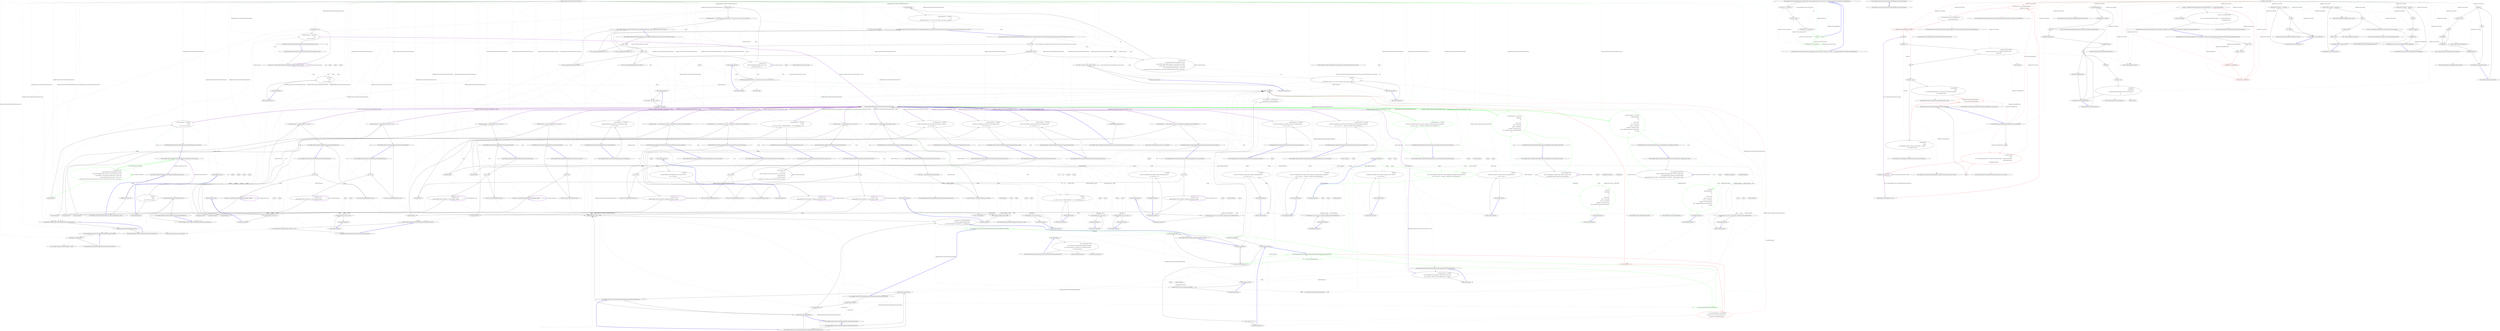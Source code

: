 digraph  {
m0_101 [cluster="Hangfire.SqlServer.SqlServerWriteOnlyTransaction.AcquireSetLock()", file="JobServer.cs", label="Entry Hangfire.SqlServer.SqlServerWriteOnlyTransaction.AcquireSetLock()", span="351-351"];
m0_256 [cluster="Hangfire.SqlServer.SqlServerWriteOnlyTransaction.AcquireSetLock()", file="JobServer.cs", label="AcquireLock(String.Format(''Hangfire:Set:Lock''))", span="353-353"];
m0_257 [cluster="Hangfire.SqlServer.SqlServerWriteOnlyTransaction.AcquireSetLock()", file="JobServer.cs", label="Exit Hangfire.SqlServer.SqlServerWriteOnlyTransaction.AcquireSetLock()", span="351-351"];
m0_105 [cluster="Hangfire.SqlServer.SqlServerWriteOnlyTransaction.RemoveFromSet(string, string)", file="JobServer.cs", label="Entry Hangfire.SqlServer.SqlServerWriteOnlyTransaction.RemoveFromSet(string, string)", span="183-183"];
m0_107 [cluster="Hangfire.SqlServer.SqlServerWriteOnlyTransaction.RemoveFromSet(string, string)", file="JobServer.cs", label="AcquireSetLock()", span="187-187"];
m0_108 [cluster="Hangfire.SqlServer.SqlServerWriteOnlyTransaction.RemoveFromSet(string, string)", file="JobServer.cs", label="QueueCommand(x => x.Execute(\r\n                query,\r\n                new { key, value }))", span="188-190"];
m0_106 [cluster="Hangfire.SqlServer.SqlServerWriteOnlyTransaction.RemoveFromSet(string, string)", file="JobServer.cs", label="string query = @''delete from HangFire.[Set] where [Key] = @key and Value = @value''", span="185-185"];
m0_109 [cluster="Hangfire.SqlServer.SqlServerWriteOnlyTransaction.RemoveFromSet(string, string)", file="JobServer.cs", label="Exit Hangfire.SqlServer.SqlServerWriteOnlyTransaction.RemoveFromSet(string, string)", span="183-183"];
m0_9 [cluster="Hangfire.SqlServer.Tests.CleanDatabaseAttribute.Before(System.Reflection.MethodInfo)", file="JobServer.cs", label="_sqlObjectInstalled = true", span="35-35"];
m0_16 [cluster="Hangfire.SqlServer.SqlServerWriteOnlyTransaction.Commit()", file="JobServer.cs", label="command(_connection)", span="68-68"];
m0_17 [cluster="Hangfire.SqlServer.SqlServerWriteOnlyTransaction.Commit()", file="JobServer.cs", label="transaction.Complete()", span="71-71"];
m0_18 [cluster="Hangfire.SqlServer.SqlServerWriteOnlyTransaction.Commit()", file="JobServer.cs", label="Exit Hangfire.SqlServer.SqlServerWriteOnlyTransaction.Commit()", span="52-52"];
m0_49 [cluster="Hangfire.States.IState.SerializeData()", file="JobServer.cs", label="Entry Hangfire.States.IState.SerializeData()", span="27-27"];
m0_10 [cluster="Hangfire.SqlServer.Tests.CleanDatabaseAttribute.Before(System.Reflection.MethodInfo)", file="JobServer.cs", label="_transaction = new TransactionScope(\r\n                TransactionScopeOption.RequiresNew,\r\n                new TransactionOptions { IsolationLevel = _isolationLevel })", span="38-40"];
m0_11 [cluster="Hangfire.SqlServer.Tests.CleanDatabaseAttribute.Before(System.Reflection.MethodInfo)", color=green, community=0, file="JobServer.cs", label="1: Exit Hangfire.SqlServer.Tests.CleanDatabaseAttribute.Before(System.Reflection.MethodInfo)", span="28-28"];
m0_12 [cluster="System.Threading.Monitor.Enter(object)", color=green, community=0, file="JobServer.cs", label="1: Entry System.Threading.Monitor.Enter(object)", span="0-0"];
m0_13 [cluster="Hangfire.SqlServer.Tests.CleanDatabaseAttribute.RecreateDatabaseAndInstallObjects()", color=green, community=0, file="JobServer.cs", label="1: Entry Hangfire.SqlServer.Tests.CleanDatabaseAttribute.RecreateDatabaseAndInstallObjects()", span="56-56"];
m0_14 [cluster="TransactionScope.cstr", color=green, community=0, file="JobServer.cs", label="1: Entry TransactionScope.cstr", span=""];
m0_15 [cluster="TransactionOptions.cstr", file="JobServer.cs", label="Entry TransactionOptions.cstr", span=""];
m0_69 [cluster="Hangfire.SqlServer.SqlServerWriteOnlyTransaction.IncrementCounter(string)", file="JobServer.cs", label="Entry Hangfire.SqlServer.SqlServerWriteOnlyTransaction.IncrementCounter(string)", span="135-135"];
m0_70 [cluster="Hangfire.SqlServer.SqlServerWriteOnlyTransaction.IncrementCounter(string)", file="JobServer.cs", label="QueueCommand(x => x.Execute(\r\n                @''insert into HangFire.Counter ([Key], [Value]) values (@key, @value)'',\r\n                new { key, value = +1 }))", span="137-139"];
m0_71 [cluster="Hangfire.SqlServer.SqlServerWriteOnlyTransaction.IncrementCounter(string)", file="JobServer.cs", label="Exit Hangfire.SqlServer.SqlServerWriteOnlyTransaction.IncrementCounter(string)", span="135-135"];
m0_229 [cluster="Hangfire.SqlServer.SqlServerWriteOnlyTransaction.PersistSet(string)", file="JobServer.cs", label="Entry Hangfire.SqlServer.SqlServerWriteOnlyTransaction.PersistSet(string)", span="319-319"];
m0_233 [cluster="Hangfire.SqlServer.SqlServerWriteOnlyTransaction.PersistSet(string)", file="JobServer.cs", label="AcquireSetLock()", span="326-326"];
m0_234 [cluster="Hangfire.SqlServer.SqlServerWriteOnlyTransaction.PersistSet(string)", file="JobServer.cs", label="QueueCommand(x => x.Execute(query, new { key = key }))", span="327-327"];
m0_232 [cluster="Hangfire.SqlServer.SqlServerWriteOnlyTransaction.PersistSet(string)", file="JobServer.cs", label="string query = @''\r\nupdate HangFire.[Set] set ExpireAt = null where [Key] = @key''", span="323-324"];
m0_230 [cluster="Hangfire.SqlServer.SqlServerWriteOnlyTransaction.PersistSet(string)", file="JobServer.cs", label="key == null", span="321-321"];
m0_231 [cluster="Hangfire.SqlServer.SqlServerWriteOnlyTransaction.PersistSet(string)", file="JobServer.cs", label="throw new ArgumentNullException(''key'');", span="321-321"];
m0_235 [cluster="Hangfire.SqlServer.SqlServerWriteOnlyTransaction.PersistSet(string)", file="JobServer.cs", label="Exit Hangfire.SqlServer.SqlServerWriteOnlyTransaction.PersistSet(string)", span="319-319"];
m0_239 [cluster="Hangfire.SqlServer.SqlServerWriteOnlyTransaction.PersistList(string)", file="JobServer.cs", label="Entry Hangfire.SqlServer.SqlServerWriteOnlyTransaction.PersistList(string)", span="330-330"];
m0_243 [cluster="Hangfire.SqlServer.SqlServerWriteOnlyTransaction.PersistList(string)", file="JobServer.cs", label="AcquireListLock()", span="337-337"];
m0_244 [cluster="Hangfire.SqlServer.SqlServerWriteOnlyTransaction.PersistList(string)", file="JobServer.cs", label="QueueCommand(x => x.Execute(query, new { key = key }))", span="338-338"];
m0_242 [cluster="Hangfire.SqlServer.SqlServerWriteOnlyTransaction.PersistList(string)", file="JobServer.cs", label="string query = @''\r\nupdate HangFire.[List] set ExpireAt = null where [Key] = @key''", span="334-335"];
m0_240 [cluster="Hangfire.SqlServer.SqlServerWriteOnlyTransaction.PersistList(string)", file="JobServer.cs", label="key == null", span="332-332"];
m0_241 [cluster="Hangfire.SqlServer.SqlServerWriteOnlyTransaction.PersistList(string)", file="JobServer.cs", label="throw new ArgumentNullException(''key'');", span="332-332"];
m0_245 [cluster="Hangfire.SqlServer.SqlServerWriteOnlyTransaction.PersistList(string)", file="JobServer.cs", label="Exit Hangfire.SqlServer.SqlServerWriteOnlyTransaction.PersistList(string)", span="330-330"];
m0_63 [cluster="Hangfire.SqlServer.PersistentJobQueueProviderCollection.GetProvider(string)", file="JobServer.cs", label="Entry Hangfire.SqlServer.PersistentJobQueueProviderCollection.GetProvider(string)", span="53-53"];
m0_81 [cluster="Hangfire.SqlServer.SqlServerWriteOnlyTransaction.DecrementCounter(string)", file="JobServer.cs", label="Entry Hangfire.SqlServer.SqlServerWriteOnlyTransaction.DecrementCounter(string)", span="149-149"];
m0_82 [cluster="Hangfire.SqlServer.SqlServerWriteOnlyTransaction.DecrementCounter(string)", file="JobServer.cs", label="QueueCommand(x => x.Execute(\r\n                @''insert into HangFire.Counter ([Key], [Value]) values (@key, @value)'',\r\n                new { key, value = -1 }))", span="151-153"];
m0_83 [cluster="Hangfire.SqlServer.SqlServerWriteOnlyTransaction.DecrementCounter(string)", file="JobServer.cs", label="Exit Hangfire.SqlServer.SqlServerWriteOnlyTransaction.DecrementCounter(string)", span="149-149"];
m0_254 [cluster="string.Format(string, params object[])", file="JobServer.cs", label="Entry string.Format(string, params object[])", span="0-0"];
m0_255 [cluster="Hangfire.SqlServer.SqlServerWriteOnlyTransaction.AcquireLock(string)", file="JobServer.cs", label="Entry Hangfire.SqlServer.SqlServerWriteOnlyTransaction.AcquireLock(string)", span="361-361"];
m0_260 [cluster="Hangfire.SqlServer.SqlServerWriteOnlyTransaction.AcquireLock(string)", file="JobServer.cs", label="_lockedResources.Add(resource)", span="363-363"];
m0_261 [cluster="Hangfire.SqlServer.SqlServerWriteOnlyTransaction.AcquireLock(string)", file="JobServer.cs", label="Exit Hangfire.SqlServer.SqlServerWriteOnlyTransaction.AcquireLock(string)", span="361-361"];
m0_199 [cluster="Hangfire.SqlServer.SqlServerWriteOnlyTransaction.ExpireSet(string, System.TimeSpan)", file="JobServer.cs", label="Entry Hangfire.SqlServer.SqlServerWriteOnlyTransaction.ExpireSet(string, System.TimeSpan)", span="286-286"];
m0_203 [cluster="Hangfire.SqlServer.SqlServerWriteOnlyTransaction.ExpireSet(string, System.TimeSpan)", file="JobServer.cs", label="AcquireSetLock()", span="293-293"];
m0_204 [cluster="Hangfire.SqlServer.SqlServerWriteOnlyTransaction.ExpireSet(string, System.TimeSpan)", file="JobServer.cs", label="QueueCommand(x => x.Execute(query, new { key = key, expireAt = DateTime.UtcNow.Add(expireIn) }))", span="294-294"];
m0_202 [cluster="Hangfire.SqlServer.SqlServerWriteOnlyTransaction.ExpireSet(string, System.TimeSpan)", file="JobServer.cs", label="string query = @''\r\nupdate HangFire.[Set] set ExpireAt = @expireAt where [Key] = @key''", span="290-291"];
m0_200 [cluster="Hangfire.SqlServer.SqlServerWriteOnlyTransaction.ExpireSet(string, System.TimeSpan)", file="JobServer.cs", label="key == null", span="288-288"];
m0_201 [cluster="Hangfire.SqlServer.SqlServerWriteOnlyTransaction.ExpireSet(string, System.TimeSpan)", file="JobServer.cs", label="throw new ArgumentNullException(''key'');", span="288-288"];
m0_205 [cluster="Hangfire.SqlServer.SqlServerWriteOnlyTransaction.ExpireSet(string, System.TimeSpan)", file="JobServer.cs", label="Exit Hangfire.SqlServer.SqlServerWriteOnlyTransaction.ExpireSet(string, System.TimeSpan)", span="286-286"];
m0_0 [cluster="Hangfire.SqlServer.Tests.CleanDatabaseAttribute.CleanDatabaseAttribute()", file="JobServer.cs", label="Entry Hangfire.SqlServer.Tests.CleanDatabaseAttribute.CleanDatabaseAttribute()", span="18-18"];
m0_5 [cluster="Hangfire.SqlServer.Tests.CleanDatabaseAttribute.Before(System.Reflection.MethodInfo)", file="JobServer.cs", label="Entry Hangfire.SqlServer.Tests.CleanDatabaseAttribute.Before(System.Reflection.MethodInfo)", span="28-28"];
m0_6 [cluster="Hangfire.SqlServer.Tests.CleanDatabaseAttribute.Before(System.Reflection.MethodInfo)", file="JobServer.cs", label="Monitor.Enter(GlobalLock)", span="30-30"];
m0_7 [cluster="Hangfire.SqlServer.Tests.CleanDatabaseAttribute.Before(System.Reflection.MethodInfo)", file="JobServer.cs", label="!_sqlObjectInstalled", span="32-32"];
m0_3 [cluster="Hangfire.SqlServer.Tests.CleanDatabaseAttribute.CleanDatabaseAttribute(IsolationLevel)", file="JobServer.cs", label="_isolationLevel = isolationLevel", span="25-25"];
m0_1 [cluster="Hangfire.SqlServer.Tests.CleanDatabaseAttribute.CleanDatabaseAttribute()", file="JobServer.cs", label="Exit Hangfire.SqlServer.Tests.CleanDatabaseAttribute.CleanDatabaseAttribute()", span="18-18"];
m0_4 [cluster="Hangfire.SqlServer.Tests.CleanDatabaseAttribute.CleanDatabaseAttribute(IsolationLevel)", file="JobServer.cs", label="Exit Hangfire.SqlServer.Tests.CleanDatabaseAttribute.CleanDatabaseAttribute(IsolationLevel)", span="23-23"];
m0_2 [cluster="Hangfire.SqlServer.Tests.CleanDatabaseAttribute.CleanDatabaseAttribute(IsolationLevel)", file="JobServer.cs", label="Entry Hangfire.SqlServer.Tests.CleanDatabaseAttribute.CleanDatabaseAttribute(IsolationLevel)", span="23-23"];
m0_8 [cluster="Hangfire.SqlServer.Tests.CleanDatabaseAttribute.Before(System.Reflection.MethodInfo)", file="JobServer.cs", label="RecreateDatabaseAndInstallObjects()", span="34-34"];
m0_26 [cluster="lambda expression", file="JobServer.cs", label="new { resource = x }", span="63-63"];
m0_145 [cluster="Hangfire.SqlServer.SqlServerWriteOnlyTransaction.AcquireHashLock()", file="JobServer.cs", label="Entry Hangfire.SqlServer.SqlServerWriteOnlyTransaction.AcquireHashLock()", span="356-356"];
m0_258 [cluster="Hangfire.SqlServer.SqlServerWriteOnlyTransaction.AcquireHashLock()", file="JobServer.cs", label="AcquireLock(String.Format(''Hangfire:Hash:Lock''))", span="358-358"];
m0_259 [cluster="Hangfire.SqlServer.SqlServerWriteOnlyTransaction.AcquireHashLock()", file="JobServer.cs", label="Exit Hangfire.SqlServer.SqlServerWriteOnlyTransaction.AcquireHashLock()", span="356-356"];
m0_27 [cluster="lambda expression", file="JobServer.cs", label="Exit lambda expression", span="63-63"];
m0_42 [cluster="Hangfire.SqlServer.SqlServerWriteOnlyTransaction.SetJobState(string, Hangfire.States.IState)", file="JobServer.cs", label="Entry Hangfire.SqlServer.SqlServerWriteOnlyTransaction.SetJobState(string, Hangfire.States.IState)", span="89-89"];
m0_44 [cluster="Hangfire.SqlServer.SqlServerWriteOnlyTransaction.SetJobState(string, Hangfire.States.IState)", color=green, community=0, file="JobServer.cs", label="1: QueueCommand(x => x.Execute(\r\n                addAndSetStateSql,\r\n                new\r\n                {\r\n                    jobId = jobId,\r\n                    name = state.Name,\r\n                    reason = state.Reason,\r\n                    createdAt = DateTime.UtcNow,\r\n                    data = JobHelper.ToJson(state.SerializeData()),\r\n                    id = jobId\r\n                }))", span="96-106"];
m0_43 [cluster="Hangfire.SqlServer.SqlServerWriteOnlyTransaction.SetJobState(string, Hangfire.States.IState)", file="JobServer.cs", label="string addAndSetStateSql = @''\r\ninsert into HangFire.State (JobId, Name, Reason, CreatedAt, Data)\r\nvalues (@jobId, @name, @reason, @createdAt, @data);\r\nupdate HangFire.Job set StateId = SCOPE_IDENTITY(), StateName = @name where Id = @id;''", span="91-94"];
m0_45 [cluster="Hangfire.SqlServer.SqlServerWriteOnlyTransaction.SetJobState(string, Hangfire.States.IState)", file="JobServer.cs", label="Exit Hangfire.SqlServer.SqlServerWriteOnlyTransaction.SetJobState(string, Hangfire.States.IState)", span="89-89"];
m0_209 [cluster="Hangfire.SqlServer.SqlServerWriteOnlyTransaction.ExpireList(string, System.TimeSpan)", file="JobServer.cs", label="Entry Hangfire.SqlServer.SqlServerWriteOnlyTransaction.ExpireList(string, System.TimeSpan)", span="297-297"];
m0_213 [cluster="Hangfire.SqlServer.SqlServerWriteOnlyTransaction.ExpireList(string, System.TimeSpan)", file="JobServer.cs", label="AcquireListLock()", span="304-304"];
m0_214 [cluster="Hangfire.SqlServer.SqlServerWriteOnlyTransaction.ExpireList(string, System.TimeSpan)", file="JobServer.cs", label="QueueCommand(x => x.Execute(query, new { key = key, expireAt = DateTime.UtcNow.Add(expireIn) }))", span="305-305"];
m0_212 [cluster="Hangfire.SqlServer.SqlServerWriteOnlyTransaction.ExpireList(string, System.TimeSpan)", file="JobServer.cs", label="string query = @''\r\nupdate HangFire.[List] set ExpireAt = @expireAt where [Key] = @key''", span="301-302"];
m0_210 [cluster="Hangfire.SqlServer.SqlServerWriteOnlyTransaction.ExpireList(string, System.TimeSpan)", file="JobServer.cs", label="key == null", span="299-299"];
m0_211 [cluster="Hangfire.SqlServer.SqlServerWriteOnlyTransaction.ExpireList(string, System.TimeSpan)", file="JobServer.cs", label="throw new ArgumentNullException(''key'');", span="299-299"];
m0_215 [cluster="Hangfire.SqlServer.SqlServerWriteOnlyTransaction.ExpireList(string, System.TimeSpan)", file="JobServer.cs", label="Exit Hangfire.SqlServer.SqlServerWriteOnlyTransaction.ExpireList(string, System.TimeSpan)", span="297-297"];
m0_251 [cluster="System.Collections.Generic.Queue<T>.Enqueue(T)", file="JobServer.cs", label="Entry System.Collections.Generic.Queue<T>.Enqueue(T)", span="0-0"];
m0_51 [cluster="Hangfire.SqlServer.SqlServerWriteOnlyTransaction.AddJobState(string, Hangfire.States.IState)", file="JobServer.cs", label="Entry Hangfire.SqlServer.SqlServerWriteOnlyTransaction.AddJobState(string, Hangfire.States.IState)", span="109-109"];
m0_53 [cluster="Hangfire.SqlServer.SqlServerWriteOnlyTransaction.AddJobState(string, Hangfire.States.IState)", color=green, community=0, file="JobServer.cs", label="1: QueueCommand(x => x.Execute(\r\n                addStateSql,\r\n                new\r\n                {\r\n                    jobId = jobId, \r\n                    name = state.Name,\r\n                    reason = state.Reason,\r\n                    createdAt = DateTime.UtcNow, \r\n                    data = JobHelper.ToJson(state.SerializeData())\r\n                }))", span="115-124"];
m0_52 [cluster="Hangfire.SqlServer.SqlServerWriteOnlyTransaction.AddJobState(string, Hangfire.States.IState)", file="JobServer.cs", label="string addStateSql = @''\r\ninsert into HangFire.State (JobId, Name, Reason, CreatedAt, Data)\r\nvalues (@jobId, @name, @reason, @createdAt, @data)''", span="111-113"];
m0_54 [cluster="Hangfire.SqlServer.SqlServerWriteOnlyTransaction.AddJobState(string, Hangfire.States.IState)", file="JobServer.cs", label="Exit Hangfire.SqlServer.SqlServerWriteOnlyTransaction.AddJobState(string, Hangfire.States.IState)", span="109-109"];
m0_87 [cluster="Hangfire.SqlServer.SqlServerWriteOnlyTransaction.DecrementCounter(string, System.TimeSpan)", file="JobServer.cs", label="Entry Hangfire.SqlServer.SqlServerWriteOnlyTransaction.DecrementCounter(string, System.TimeSpan)", span="156-156"];
m0_88 [cluster="Hangfire.SqlServer.SqlServerWriteOnlyTransaction.DecrementCounter(string, System.TimeSpan)", file="JobServer.cs", label="QueueCommand(x => x.Execute(\r\n                @''insert into HangFire.Counter ([Key], [Value], [ExpireAt]) values (@key, @value, @expireAt)'',\r\n                new { key, value = -1, expireAt = DateTime.UtcNow.Add(expireIn) }))", span="158-160"];
m0_89 [cluster="Hangfire.SqlServer.SqlServerWriteOnlyTransaction.DecrementCounter(string, System.TimeSpan)", file="JobServer.cs", label="Exit Hangfire.SqlServer.SqlServerWriteOnlyTransaction.DecrementCounter(string, System.TimeSpan)", span="156-156"];
m0_179 [cluster="Hangfire.SqlServer.SqlServerWriteOnlyTransaction.RemoveSet(string)", file="JobServer.cs", label="Entry Hangfire.SqlServer.SqlServerWriteOnlyTransaction.RemoveSet(string)", span="265-265"];
m0_183 [cluster="Hangfire.SqlServer.SqlServerWriteOnlyTransaction.RemoveSet(string)", file="JobServer.cs", label="AcquireSetLock()", span="271-271"];
m0_184 [cluster="Hangfire.SqlServer.SqlServerWriteOnlyTransaction.RemoveSet(string)", file="JobServer.cs", label="QueueCommand(x => x.Execute(query, new { key = key }))", span="272-272"];
m0_182 [cluster="Hangfire.SqlServer.SqlServerWriteOnlyTransaction.RemoveSet(string)", file="JobServer.cs", label="string query = @''delete from HangFire.[Set] where [Key] = @key''", span="269-269"];
m0_180 [cluster="Hangfire.SqlServer.SqlServerWriteOnlyTransaction.RemoveSet(string)", file="JobServer.cs", label="key == null", span="267-267"];
m0_181 [cluster="Hangfire.SqlServer.SqlServerWriteOnlyTransaction.RemoveSet(string)", file="JobServer.cs", label="throw new ArgumentNullException(''key'');", span="267-267"];
m0_185 [cluster="Hangfire.SqlServer.SqlServerWriteOnlyTransaction.RemoveSet(string)", file="JobServer.cs", label="Exit Hangfire.SqlServer.SqlServerWriteOnlyTransaction.RemoveSet(string)", span="265-265"];
m0_68 [cluster="Hangfire.SqlServer.IPersistentJobQueue.Enqueue(string, string)", file="JobServer.cs", label="Entry Hangfire.SqlServer.IPersistentJobQueue.Enqueue(string, string)", span="24-24"];
m0_93 [cluster="Hangfire.SqlServer.SqlServerWriteOnlyTransaction.AddToSet(string, string)", file="JobServer.cs", label="Entry Hangfire.SqlServer.SqlServerWriteOnlyTransaction.AddToSet(string, string)", span="163-163"];
m0_94 [cluster="Hangfire.SqlServer.SqlServerWriteOnlyTransaction.AddToSet(string, string)", file="JobServer.cs", label="AddToSet(key, value, 0.0)", span="165-165"];
m0_95 [cluster="Hangfire.SqlServer.SqlServerWriteOnlyTransaction.AddToSet(string, string)", file="JobServer.cs", label="Exit Hangfire.SqlServer.SqlServerWriteOnlyTransaction.AddToSet(string, string)", span="163-163"];
m0_31 [cluster="Hangfire.SqlServer.Tests.ConnectionUtils.GetConnectionString()", file="JobServer.cs", label="Entry Hangfire.SqlServer.Tests.ConnectionUtils.GetConnectionString()", span="26-26"];
m0_249 [cluster="Hangfire.SqlServer.SqlServerWriteOnlyTransaction.QueueCommand(System.Action<SqlConnection>)", file="JobServer.cs", label="_commandQueue.Enqueue(action)", span="343-343"];
m0_250 [cluster="Hangfire.SqlServer.SqlServerWriteOnlyTransaction.QueueCommand(System.Action<SqlConnection>)", file="JobServer.cs", label="Exit Hangfire.SqlServer.SqlServerWriteOnlyTransaction.QueueCommand(System.Action<SqlConnection>)", span="341-341"];
m0_28 [cluster="Hangfire.SqlServer.SqlServerWriteOnlyTransaction.ExpireJob(string, System.TimeSpan)", file="JobServer.cs", label="Entry Hangfire.SqlServer.SqlServerWriteOnlyTransaction.ExpireJob(string, System.TimeSpan)", span="75-75"];
m0_58 [cluster="Hangfire.SqlServer.SqlServerWriteOnlyTransaction.AddToQueue(string, string)", file="JobServer.cs", label="Entry Hangfire.SqlServer.SqlServerWriteOnlyTransaction.AddToQueue(string, string)", span="127-127"];
m0_59 [cluster="Hangfire.SqlServer.SqlServerWriteOnlyTransaction.AddToQueue(string, string)", file="JobServer.cs", label="var provider = _queueProviders.GetProvider(queue)", span="129-129"];
m0_60 [cluster="Hangfire.SqlServer.SqlServerWriteOnlyTransaction.AddToQueue(string, string)", file="JobServer.cs", label="var persistentQueue = provider.GetJobQueue(_connection)", span="130-130"];
m0_61 [cluster="Hangfire.SqlServer.SqlServerWriteOnlyTransaction.AddToQueue(string, string)", file="JobServer.cs", label="QueueCommand(_ => persistentQueue.Enqueue(queue, jobId))", span="132-132"];
m0_62 [cluster="Hangfire.SqlServer.SqlServerWriteOnlyTransaction.AddToQueue(string, string)", file="JobServer.cs", label="Exit Hangfire.SqlServer.SqlServerWriteOnlyTransaction.AddToQueue(string, string)", span="127-127"];
m0_75 [cluster="Hangfire.SqlServer.SqlServerWriteOnlyTransaction.IncrementCounter(string, System.TimeSpan)", file="JobServer.cs", label="Entry Hangfire.SqlServer.SqlServerWriteOnlyTransaction.IncrementCounter(string, System.TimeSpan)", span="142-142"];
m0_76 [cluster="Hangfire.SqlServer.SqlServerWriteOnlyTransaction.IncrementCounter(string, System.TimeSpan)", color=green, community=0, file="JobServer.cs", label="1: QueueCommand(x => x.Execute(\r\n                @''insert into HangFire.Counter ([Key], [Value], [ExpireAt]) values (@key, @value, @expireAt)'',\r\n                new { key, value = +1, expireAt = DateTime.UtcNow.Add(expireIn) }))", span="144-146"];
m0_77 [cluster="Hangfire.SqlServer.SqlServerWriteOnlyTransaction.IncrementCounter(string, System.TimeSpan)", file="JobServer.cs", label="Exit Hangfire.SqlServer.SqlServerWriteOnlyTransaction.IncrementCounter(string, System.TimeSpan)", span="142-142"];
m0_20 [cluster="Hangfire.SqlServer.Tests.CleanDatabaseAttribute.RecreateDatabaseAndInstallObjects()", color=red, community=0, file="JobServer.cs", label="1: var recreateDatabaseSql = String.Format(\r\n                @''if db_id('{0}') is null create database [{0}]'',\r\n                ConnectionUtils.GetDatabaseName())", span="58-60"];
m0_136 [cluster="Hangfire.SqlServer.SqlServerWriteOnlyTransaction.SetRangeInHash(string, System.Collections.Generic.IEnumerable<System.Collections.Generic.KeyValuePair<string, string>>)", file="JobServer.cs", label="Entry Hangfire.SqlServer.SqlServerWriteOnlyTransaction.SetRangeInHash(string, System.Collections.Generic.IEnumerable<System.Collections.Generic.KeyValuePair<string, string>>)", span="224-224"];
m0_142 [cluster="Hangfire.SqlServer.SqlServerWriteOnlyTransaction.SetRangeInHash(string, System.Collections.Generic.IEnumerable<System.Collections.Generic.KeyValuePair<string, string>>)", file="JobServer.cs", label="AcquireHashLock()", span="236-236"];
m0_143 [cluster="Hangfire.SqlServer.SqlServerWriteOnlyTransaction.SetRangeInHash(string, System.Collections.Generic.IEnumerable<System.Collections.Generic.KeyValuePair<string, string>>)", file="JobServer.cs", label="QueueCommand(x => x.Execute(\r\n                sql,\r\n                keyValuePairs.Select(y => new { key = key, field = y.Key, value = y.Value })))", span="237-239"];
m0_141 [cluster="Hangfire.SqlServer.SqlServerWriteOnlyTransaction.SetRangeInHash(string, System.Collections.Generic.IEnumerable<System.Collections.Generic.KeyValuePair<string, string>>)", file="JobServer.cs", label="string sql = @''\r\n;merge HangFire.Hash with (holdlock) as Target\r\nusing (VALUES (@key, @field, @value)) as Source ([Key], Field, Value)\r\non Target.[Key] = Source.[Key] and Target.Field = Source.Field\r\nwhen matched then update set Value = Source.Value\r\nwhen not matched then insert ([Key], Field, Value) values (Source.[Key], Source.Field, Source.Value);''", span="229-234"];
m0_139 [cluster="Hangfire.SqlServer.SqlServerWriteOnlyTransaction.SetRangeInHash(string, System.Collections.Generic.IEnumerable<System.Collections.Generic.KeyValuePair<string, string>>)", file="JobServer.cs", label="keyValuePairs == null", span="227-227"];
m0_137 [cluster="Hangfire.SqlServer.SqlServerWriteOnlyTransaction.SetRangeInHash(string, System.Collections.Generic.IEnumerable<System.Collections.Generic.KeyValuePair<string, string>>)", file="JobServer.cs", label="key == null", span="226-226"];
m0_138 [cluster="Hangfire.SqlServer.SqlServerWriteOnlyTransaction.SetRangeInHash(string, System.Collections.Generic.IEnumerable<System.Collections.Generic.KeyValuePair<string, string>>)", file="JobServer.cs", label="throw new ArgumentNullException(''key'');", span="226-226"];
m0_140 [cluster="Hangfire.SqlServer.SqlServerWriteOnlyTransaction.SetRangeInHash(string, System.Collections.Generic.IEnumerable<System.Collections.Generic.KeyValuePair<string, string>>)", file="JobServer.cs", label="throw new ArgumentNullException(''keyValuePairs'');", span="227-227"];
m0_144 [cluster="Hangfire.SqlServer.SqlServerWriteOnlyTransaction.SetRangeInHash(string, System.Collections.Generic.IEnumerable<System.Collections.Generic.KeyValuePair<string, string>>)", file="JobServer.cs", label="Exit Hangfire.SqlServer.SqlServerWriteOnlyTransaction.SetRangeInHash(string, System.Collections.Generic.IEnumerable<System.Collections.Generic.KeyValuePair<string, string>>)", span="224-224"];
m0_265 [cluster="TransactionScope.cstr", file="JobServer.cs", label="Entry TransactionScope.cstr", span=""];
m0_23 [cluster="Hangfire.SqlServer.Tests.CleanDatabaseAttribute.RecreateDatabaseAndInstallObjects()", file="JobServer.cs", label="var connection = new SqlConnection(\r\n                ConnectionUtils.GetConnectionString())", span="68-69"];
m0_96 [cluster="Hangfire.SqlServer.SqlServerWriteOnlyTransaction.AddToSet(string, string, double)", file="JobServer.cs", label="Entry Hangfire.SqlServer.SqlServerWriteOnlyTransaction.AddToSet(string, string, double)", span="168-168"];
m0_97 [cluster="Hangfire.SqlServer.SqlServerWriteOnlyTransaction.AddToSet(string, string, double)", color=green, community=0, file="JobServer.cs", label="1: string addSql = @''\r\n;merge HangFire.[Set] with (holdlock) as Target\r\nusing (VALUES (@key, @value, @score)) as Source ([Key], Value, Score)\r\non Target.[Key] = Source.[Key] and Target.Value = Source.Value\r\nwhen matched then update set Score = Source.Score\r\nwhen not matched then insert ([Key], Value, Score) values (Source.[Key], Source.Value, Source.Score);''", span="170-175"];
m0_98 [cluster="Hangfire.SqlServer.SqlServerWriteOnlyTransaction.AddToSet(string, string, double)", file="JobServer.cs", label="AcquireSetLock()", span="177-177"];
m0_99 [cluster="Hangfire.SqlServer.SqlServerWriteOnlyTransaction.AddToSet(string, string, double)", file="JobServer.cs", label="QueueCommand(x => x.Execute(\r\n                addSql,\r\n                new { key, value, score }))", span="178-180"];
m0_100 [cluster="Hangfire.SqlServer.SqlServerWriteOnlyTransaction.AddToSet(string, string, double)", file="JobServer.cs", label="Exit Hangfire.SqlServer.SqlServerWriteOnlyTransaction.AddToSet(string, string, double)", span="168-168"];
m0_153 [cluster="Hangfire.SqlServer.SqlServerWriteOnlyTransaction.RemoveHash(string)", file="JobServer.cs", label="Entry Hangfire.SqlServer.SqlServerWriteOnlyTransaction.RemoveHash(string)", span="242-242"];
m0_157 [cluster="Hangfire.SqlServer.SqlServerWriteOnlyTransaction.RemoveHash(string)", file="JobServer.cs", label="AcquireHashLock()", span="248-248"];
m0_158 [cluster="Hangfire.SqlServer.SqlServerWriteOnlyTransaction.RemoveHash(string)", file="JobServer.cs", label="QueueCommand(x => x.Execute(query, new { key }))", span="249-249"];
m0_156 [cluster="Hangfire.SqlServer.SqlServerWriteOnlyTransaction.RemoveHash(string)", file="JobServer.cs", label="string query = @''delete from HangFire.Hash where [Key] = @key''", span="246-246"];
m0_154 [cluster="Hangfire.SqlServer.SqlServerWriteOnlyTransaction.RemoveHash(string)", file="JobServer.cs", label="key == null", span="244-244"];
m0_155 [cluster="Hangfire.SqlServer.SqlServerWriteOnlyTransaction.RemoveHash(string)", file="JobServer.cs", label="throw new ArgumentNullException(''key'');", span="244-244"];
m0_159 [cluster="Hangfire.SqlServer.SqlServerWriteOnlyTransaction.RemoveHash(string)", file="JobServer.cs", label="Exit Hangfire.SqlServer.SqlServerWriteOnlyTransaction.RemoveHash(string)", span="242-242"];
m0_21 [cluster="Unk.Select", color=red, community=0, file="JobServer.cs", label="1: Entry Unk.Select", span=""];
m0_22 [cluster="Unk.Execute", file="JobServer.cs", label="Entry Unk.Execute", span=""];
m0_24 [cluster="Unk.Complete", file="JobServer.cs", label="Entry Unk.Complete", span=""];
m0_25 [cluster="lambda expression", file="JobServer.cs", label="Entry lambda expression", span="63-63"];
m0_35 [cluster="System.DateTime.Add(System.TimeSpan)", file="JobServer.cs", label="Entry System.DateTime.Add(System.TimeSpan)", span="0-0"];
m0_36 [cluster="Hangfire.SqlServer.SqlServerWriteOnlyTransaction.PersistJob(string)", file="JobServer.cs", label="Entry Hangfire.SqlServer.SqlServerWriteOnlyTransaction.PersistJob(string)", span="82-82"];
m0_37 [cluster="Hangfire.SqlServer.SqlServerWriteOnlyTransaction.PersistJob(string)", file="JobServer.cs", label="QueueCommand(x => x.Execute(\r\n                @''update HangFire.Job set ExpireAt = NULL where Id = @id'',\r\n                new { id = jobId }))", span="84-86"];
m0_38 [cluster="Hangfire.SqlServer.SqlServerWriteOnlyTransaction.PersistJob(string)", file="JobServer.cs", label="Exit Hangfire.SqlServer.SqlServerWriteOnlyTransaction.PersistJob(string)", span="82-82"];
m0_19 [cluster="Unk.Dispose", file="JobServer.cs", label="Entry Unk.Dispose", span=""];
m0_263 [cluster="Hangfire.SqlServer.SqlServerWriteOnlyTransaction.CreateTransaction(IsolationLevel?)", file="JobServer.cs", label="return isolationLevel != null\r\n                ? new TransactionScope(TransactionScopeOption.Required,\r\n                    new TransactionOptions { IsolationLevel = isolationLevel.Value })\r\n                : new TransactionScope();", span="368-371"];
m0_264 [cluster="Hangfire.SqlServer.SqlServerWriteOnlyTransaction.CreateTransaction(IsolationLevel?)", file="JobServer.cs", label="Exit Hangfire.SqlServer.SqlServerWriteOnlyTransaction.CreateTransaction(IsolationLevel?)", span="366-366"];
m0_32 [cluster="lambda expression", file="JobServer.cs", label="Entry lambda expression", span="77-79"];
m0_189 [cluster="Hangfire.SqlServer.SqlServerWriteOnlyTransaction.ExpireHash(string, System.TimeSpan)", file="JobServer.cs", label="Entry Hangfire.SqlServer.SqlServerWriteOnlyTransaction.ExpireHash(string, System.TimeSpan)", span="275-275"];
m0_193 [cluster="Hangfire.SqlServer.SqlServerWriteOnlyTransaction.ExpireHash(string, System.TimeSpan)", file="JobServer.cs", label="AcquireHashLock()", span="282-282"];
m0_194 [cluster="Hangfire.SqlServer.SqlServerWriteOnlyTransaction.ExpireHash(string, System.TimeSpan)", file="JobServer.cs", label="QueueCommand(x => x.Execute(query, new { key = key, expireAt = DateTime.UtcNow.Add(expireIn) }))", span="283-283"];
m0_192 [cluster="Hangfire.SqlServer.SqlServerWriteOnlyTransaction.ExpireHash(string, System.TimeSpan)", file="JobServer.cs", label="string query = @''\r\nupdate HangFire.[Hash] set ExpireAt = @expireAt where [Key] = @key''", span="279-280"];
m0_190 [cluster="Hangfire.SqlServer.SqlServerWriteOnlyTransaction.ExpireHash(string, System.TimeSpan)", file="JobServer.cs", label="key == null", span="277-277"];
m0_191 [cluster="Hangfire.SqlServer.SqlServerWriteOnlyTransaction.ExpireHash(string, System.TimeSpan)", file="JobServer.cs", label="throw new ArgumentNullException(''key'');", span="277-277"];
m0_195 [cluster="Hangfire.SqlServer.SqlServerWriteOnlyTransaction.ExpireHash(string, System.TimeSpan)", file="JobServer.cs", label="Exit Hangfire.SqlServer.SqlServerWriteOnlyTransaction.ExpireHash(string, System.TimeSpan)", span="275-275"];
m0_29 [cluster="Hangfire.SqlServer.SqlServerWriteOnlyTransaction.ExpireJob(string, System.TimeSpan)", file="JobServer.cs", label="QueueCommand(x => x.Execute(\r\n                @''update HangFire.Job set ExpireAt = @expireAt where Id = @id'',\r\n                new { expireAt = DateTime.UtcNow.Add(expireIn), id = jobId }))", span="77-79"];
m0_50 [cluster="Hangfire.Common.JobHelper.ToJson(object)", file="JobServer.cs", label="Entry Hangfire.Common.JobHelper.ToJson(object)", span="32-32"];
m0_266 [cluster="TransactionOptions.cstr", file="JobServer.cs", label="Entry TransactionOptions.cstr", span=""];
m0_176 [cluster="lambda expression", file="JobServer.cs", label="Entry lambda expression", span="262-262"];
m0_46 [cluster="lambda expression", file="JobServer.cs", label="Entry lambda expression", span="96-106"];
m0_47 [cluster="lambda expression", color=green, community=0, file="JobServer.cs", label="1: x.Execute(\r\n                addAndSetStateSql,\r\n                new\r\n                {\r\n                    jobId = jobId,\r\n                    name = state.Name,\r\n                    reason = state.Reason,\r\n                    createdAt = DateTime.UtcNow,\r\n                    data = JobHelper.ToJson(state.SerializeData()),\r\n                    id = jobId\r\n                })", span="96-106"];
m0_48 [cluster="lambda expression", file="JobServer.cs", label="Exit lambda expression", span="96-106"];
m0_55 [cluster="lambda expression", file="JobServer.cs", label="Entry lambda expression", span="115-124"];
m0_56 [cluster="lambda expression", color=green, community=0, file="JobServer.cs", label="1: x.Execute(\r\n                addStateSql,\r\n                new\r\n                {\r\n                    jobId = jobId, \r\n                    name = state.Name,\r\n                    reason = state.Reason,\r\n                    createdAt = DateTime.UtcNow, \r\n                    data = JobHelper.ToJson(state.SerializeData())\r\n                })", span="115-124"];
m0_57 [cluster="lambda expression", file="JobServer.cs", label="Exit lambda expression", span="115-124"];
m0_78 [cluster="lambda expression", file="JobServer.cs", label="Entry lambda expression", span="144-146"];
m0_79 [cluster="lambda expression", color=green, community=0, file="JobServer.cs", label="1: x.Execute(\r\n                @''insert into HangFire.Counter ([Key], [Value], [ExpireAt]) values (@key, @value, @expireAt)'',\r\n                new { key, value = +1, expireAt = DateTime.UtcNow.Add(expireIn) })", span="144-146"];
m0_80 [cluster="lambda expression", file="JobServer.cs", label="Exit lambda expression", span="144-146"];
m0_103 [cluster="lambda expression", file="JobServer.cs", label="x.Execute(\r\n                addSql,\r\n                new { key, value, score })", span="178-180"];
m0_148 [cluster="lambda expression", file="JobServer.cs", label="x.Execute(\r\n                sql,\r\n                keyValuePairs.Select(y => new { key = key, field = y.Key, value = y.Value }))", span="237-239"];
m0_173 [cluster="lambda expression", file="JobServer.cs", label="x.Execute(query, items.Select(value => new { key = key, value = value }).ToList())", span="262-262"];
m0_33 [cluster="lambda expression", file="JobServer.cs", label="Hangfire.SqlServer.Tests.CleanDatabaseAttribute", span=""];
m0_40 [cluster="lambda expression", file="JobServer.cs", label="x.Execute(\r\n                @''update HangFire.Job set ExpireAt = NULL where Id = @id'',\r\n                new { id = jobId })", span="84-86"];
m0_73 [cluster="lambda expression", file="JobServer.cs", label="x.Execute(\r\n                @''insert into HangFire.Counter ([Key], [Value]) values (@key, @value)'',\r\n                new { key, value = +1 })", span="137-139"];
m0_85 [cluster="lambda expression", file="JobServer.cs", label="x.Execute(\r\n                @''insert into HangFire.Counter ([Key], [Value]) values (@key, @value)'',\r\n                new { key, value = -1 })", span="151-153"];
m0_91 [cluster="lambda expression", file="JobServer.cs", label="x.Execute(\r\n                @''insert into HangFire.Counter ([Key], [Value], [ExpireAt]) values (@key, @value, @expireAt)'',\r\n                new { key, value = -1, expireAt = DateTime.UtcNow.Add(expireIn) })", span="158-160"];
m0_111 [cluster="lambda expression", file="JobServer.cs", label="x.Execute(\r\n                query,\r\n                new { key, value })", span="188-190"];
m0_119 [cluster="lambda expression", file="JobServer.cs", label="x.Execute(\r\n                @''insert into HangFire.List ([Key], Value) values (@key, @value);'',\r\n                new { key, value })", span="196-198"];
m0_126 [cluster="lambda expression", file="JobServer.cs", label="x.Execute(\r\n                @''delete from HangFire.List where [Key] = @key and Value = @value'',\r\n                new { key, value })", span="204-206"];
m0_134 [cluster="lambda expression", file="JobServer.cs", label="x.Execute(\r\n                trimSql,\r\n                new { key = key, start = keepStartingFrom + 1, end = keepEndingAt + 1 })", span="219-221"];
m0_161 [cluster="lambda expression", file="JobServer.cs", label="x.Execute(query, new { key })", span="249-249"];
m0_187 [cluster="lambda expression", file="JobServer.cs", label="x.Execute(query, new { key = key })", span="272-272"];
m0_197 [cluster="lambda expression", file="JobServer.cs", label="x.Execute(query, new { key = key, expireAt = DateTime.UtcNow.Add(expireIn) })", span="283-283"];
m0_207 [cluster="lambda expression", file="JobServer.cs", label="x.Execute(query, new { key = key, expireAt = DateTime.UtcNow.Add(expireIn) })", span="294-294"];
m0_217 [cluster="lambda expression", file="JobServer.cs", label="x.Execute(query, new { key = key, expireAt = DateTime.UtcNow.Add(expireIn) })", span="305-305"];
m0_227 [cluster="lambda expression", file="JobServer.cs", label="x.Execute(query, new { key = key })", span="316-316"];
m0_237 [cluster="lambda expression", file="JobServer.cs", label="x.Execute(query, new { key = key })", span="327-327"];
m0_247 [cluster="lambda expression", file="JobServer.cs", label="x.Execute(query, new { key = key })", span="338-338"];
m0_102 [cluster="lambda expression", file="JobServer.cs", label="Entry lambda expression", span="178-180"];
m0_104 [cluster="lambda expression", file="JobServer.cs", label="Exit lambda expression", span="178-180"];
m0_39 [cluster="lambda expression", file="JobServer.cs", label="Entry lambda expression", span="84-86"];
m0_66 [cluster="lambda expression", file="JobServer.cs", label="persistentQueue.Enqueue(queue, jobId)", span="132-132"];
m0_65 [cluster="lambda expression", file="JobServer.cs", label="Entry lambda expression", span="132-132"];
m0_72 [cluster="lambda expression", file="JobServer.cs", label="Entry lambda expression", span="137-139"];
m0_84 [cluster="lambda expression", file="JobServer.cs", label="Entry lambda expression", span="151-153"];
m0_90 [cluster="lambda expression", file="JobServer.cs", label="Entry lambda expression", span="158-160"];
m0_110 [cluster="lambda expression", file="JobServer.cs", label="Entry lambda expression", span="188-190"];
m0_118 [cluster="lambda expression", file="JobServer.cs", label="Entry lambda expression", span="196-198"];
m0_125 [cluster="lambda expression", file="JobServer.cs", label="Entry lambda expression", span="204-206"];
m0_133 [cluster="lambda expression", file="JobServer.cs", label="Entry lambda expression", span="219-221"];
m0_147 [cluster="lambda expression", file="JobServer.cs", label="Entry lambda expression", span="237-239"];
m0_160 [cluster="lambda expression", file="JobServer.cs", label="Entry lambda expression", span="249-249"];
m0_172 [cluster="lambda expression", file="JobServer.cs", label="Entry lambda expression", span="262-262"];
m0_186 [cluster="lambda expression", file="JobServer.cs", label="Entry lambda expression", span="272-272"];
m0_196 [cluster="lambda expression", file="JobServer.cs", label="Entry lambda expression", span="283-283"];
m0_206 [cluster="lambda expression", file="JobServer.cs", label="Entry lambda expression", span="294-294"];
m0_216 [cluster="lambda expression", file="JobServer.cs", label="Entry lambda expression", span="305-305"];
m0_226 [cluster="lambda expression", file="JobServer.cs", label="Entry lambda expression", span="316-316"];
m0_236 [cluster="lambda expression", file="JobServer.cs", label="Entry lambda expression", span="327-327"];
m0_246 [cluster="lambda expression", file="JobServer.cs", label="Entry lambda expression", span="338-338"];
m0_149 [cluster="lambda expression", file="JobServer.cs", label="Exit lambda expression", span="237-239"];
m0_150 [cluster="lambda expression", file="JobServer.cs", label="Entry lambda expression", span="239-239"];
m0_174 [cluster="lambda expression", file="JobServer.cs", label="Exit lambda expression", span="262-262"];
m0_34 [cluster="lambda expression", file="JobServer.cs", label="Exit lambda expression", span="77-79"];
m0_41 [cluster="lambda expression", file="JobServer.cs", label="Exit lambda expression", span="84-86"];
m0_74 [cluster="lambda expression", file="JobServer.cs", label="Exit lambda expression", span="137-139"];
m0_86 [cluster="lambda expression", file="JobServer.cs", label="Exit lambda expression", span="151-153"];
m0_92 [cluster="lambda expression", file="JobServer.cs", label="Exit lambda expression", span="158-160"];
m0_112 [cluster="lambda expression", file="JobServer.cs", label="Exit lambda expression", span="188-190"];
m0_120 [cluster="lambda expression", file="JobServer.cs", label="Exit lambda expression", span="196-198"];
m0_127 [cluster="lambda expression", file="JobServer.cs", label="Exit lambda expression", span="204-206"];
m0_135 [cluster="lambda expression", file="JobServer.cs", label="Exit lambda expression", span="219-221"];
m0_162 [cluster="lambda expression", file="JobServer.cs", label="Exit lambda expression", span="249-249"];
m0_188 [cluster="lambda expression", file="JobServer.cs", label="Exit lambda expression", span="272-272"];
m0_198 [cluster="lambda expression", file="JobServer.cs", label="Exit lambda expression", span="283-283"];
m0_208 [cluster="lambda expression", file="JobServer.cs", label="Exit lambda expression", span="294-294"];
m0_218 [cluster="lambda expression", file="JobServer.cs", label="Exit lambda expression", span="305-305"];
m0_228 [cluster="lambda expression", file="JobServer.cs", label="Exit lambda expression", span="316-316"];
m0_238 [cluster="lambda expression", file="JobServer.cs", label="Exit lambda expression", span="327-327"];
m0_248 [cluster="lambda expression", file="JobServer.cs", label="Exit lambda expression", span="338-338"];
m0_67 [cluster="lambda expression", file="JobServer.cs", label="Exit lambda expression", span="132-132"];
m0_151 [cluster="lambda expression", file="JobServer.cs", label="new { key = key, field = y.Key, value = y.Value }", span="239-239"];
m0_177 [cluster="lambda expression", file="JobServer.cs", label="new { key = key, value = value }", span="262-262"];
m0_152 [cluster="lambda expression", file="JobServer.cs", label="Exit lambda expression", span="239-239"];
m0_178 [cluster="lambda expression", file="JobServer.cs", label="Exit lambda expression", span="262-262"];
m0_30 [cluster="Unk.Execute", file="JobServer.cs", label="Entry Unk.Execute", span=""];
m0_163 [cluster="Hangfire.SqlServer.SqlServerWriteOnlyTransaction.AddRangeToSet(string, System.Collections.Generic.IList<string>)", file="JobServer.cs", label="Entry Hangfire.SqlServer.SqlServerWriteOnlyTransaction.AddRangeToSet(string, System.Collections.Generic.IList<string>)", span="252-252"];
m0_169 [cluster="Hangfire.SqlServer.SqlServerWriteOnlyTransaction.AddRangeToSet(string, System.Collections.Generic.IList<string>)", file="JobServer.cs", label="AcquireSetLock()", span="261-261"];
m0_170 [cluster="Hangfire.SqlServer.SqlServerWriteOnlyTransaction.AddRangeToSet(string, System.Collections.Generic.IList<string>)", file="JobServer.cs", label="QueueCommand(x => x.Execute(query, items.Select(value => new { key = key, value = value }).ToList()))", span="262-262"];
m0_168 [cluster="Hangfire.SqlServer.SqlServerWriteOnlyTransaction.AddRangeToSet(string, System.Collections.Generic.IList<string>)", file="JobServer.cs", label="string query = @''\r\ninsert into HangFire.[Set] ([Key], Value, Score)\r\nvalues (@key, @value, 0.0)''", span="257-259"];
m0_166 [cluster="Hangfire.SqlServer.SqlServerWriteOnlyTransaction.AddRangeToSet(string, System.Collections.Generic.IList<string>)", file="JobServer.cs", label="items == null", span="255-255"];
m0_164 [cluster="Hangfire.SqlServer.SqlServerWriteOnlyTransaction.AddRangeToSet(string, System.Collections.Generic.IList<string>)", file="JobServer.cs", label="key == null", span="254-254"];
m0_165 [cluster="Hangfire.SqlServer.SqlServerWriteOnlyTransaction.AddRangeToSet(string, System.Collections.Generic.IList<string>)", file="JobServer.cs", label="throw new ArgumentNullException(''key'');", span="254-254"];
m0_167 [cluster="Hangfire.SqlServer.SqlServerWriteOnlyTransaction.AddRangeToSet(string, System.Collections.Generic.IList<string>)", file="JobServer.cs", label="throw new ArgumentNullException(''items'');", span="255-255"];
m0_171 [cluster="Hangfire.SqlServer.SqlServerWriteOnlyTransaction.AddRangeToSet(string, System.Collections.Generic.IList<string>)", file="JobServer.cs", label="Exit Hangfire.SqlServer.SqlServerWriteOnlyTransaction.AddRangeToSet(string, System.Collections.Generic.IList<string>)", span="252-252"];
m0_262 [cluster="System.Collections.Generic.SortedSet<T>.Add(T)", file="JobServer.cs", label="Entry System.Collections.Generic.SortedSet<T>.Add(T)", span="0-0"];
m0_175 [cluster="Unk.ToList", file="JobServer.cs", label="Entry Unk.ToList", span=""];
m0_64 [cluster="Unk.GetJobQueue", file="JobServer.cs", label="Entry Unk.GetJobQueue", span=""];
m0_146 [cluster="Unk.QueueCommand", file="JobServer.cs", label="Entry Unk.QueueCommand", span=""];
m0_121 [cluster="Hangfire.SqlServer.SqlServerWriteOnlyTransaction.RemoveFromList(string, string)", file="JobServer.cs", label="Entry Hangfire.SqlServer.SqlServerWriteOnlyTransaction.RemoveFromList(string, string)", span="201-201"];
m0_122 [cluster="Hangfire.SqlServer.SqlServerWriteOnlyTransaction.RemoveFromList(string, string)", file="JobServer.cs", label="AcquireListLock()", span="203-203"];
m0_123 [cluster="Hangfire.SqlServer.SqlServerWriteOnlyTransaction.RemoveFromList(string, string)", file="JobServer.cs", label="QueueCommand(x => x.Execute(\r\n                @''delete from HangFire.List where [Key] = @key and Value = @value'',\r\n                new { key, value }))", span="204-206"];
m0_124 [cluster="Hangfire.SqlServer.SqlServerWriteOnlyTransaction.RemoveFromList(string, string)", file="JobServer.cs", label="Exit Hangfire.SqlServer.SqlServerWriteOnlyTransaction.RemoveFromList(string, string)", span="201-201"];
m0_117 [cluster="Hangfire.SqlServer.SqlServerWriteOnlyTransaction.AcquireListLock()", file="JobServer.cs", label="Entry Hangfire.SqlServer.SqlServerWriteOnlyTransaction.AcquireListLock()", span="346-346"];
m0_252 [cluster="Hangfire.SqlServer.SqlServerWriteOnlyTransaction.AcquireListLock()", file="JobServer.cs", label="AcquireLock(String.Format(''Hangfire:List:Lock''))", span="348-348"];
m0_253 [cluster="Hangfire.SqlServer.SqlServerWriteOnlyTransaction.AcquireListLock()", file="JobServer.cs", label="Exit Hangfire.SqlServer.SqlServerWriteOnlyTransaction.AcquireListLock()", span="346-346"];
m0_219 [cluster="Hangfire.SqlServer.SqlServerWriteOnlyTransaction.PersistHash(string)", file="JobServer.cs", label="Entry Hangfire.SqlServer.SqlServerWriteOnlyTransaction.PersistHash(string)", span="308-308"];
m0_223 [cluster="Hangfire.SqlServer.SqlServerWriteOnlyTransaction.PersistHash(string)", file="JobServer.cs", label="AcquireHashLock()", span="315-315"];
m0_224 [cluster="Hangfire.SqlServer.SqlServerWriteOnlyTransaction.PersistHash(string)", file="JobServer.cs", label="QueueCommand(x => x.Execute(query, new { key = key }))", span="316-316"];
m0_222 [cluster="Hangfire.SqlServer.SqlServerWriteOnlyTransaction.PersistHash(string)", file="JobServer.cs", label="string query = @''\r\nupdate HangFire.Hash set ExpireAt = null where [Key] = @key''", span="312-313"];
m0_220 [cluster="Hangfire.SqlServer.SqlServerWriteOnlyTransaction.PersistHash(string)", file="JobServer.cs", label="key == null", span="310-310"];
m0_221 [cluster="Hangfire.SqlServer.SqlServerWriteOnlyTransaction.PersistHash(string)", file="JobServer.cs", label="throw new ArgumentNullException(''key'');", span="310-310"];
m0_225 [cluster="Hangfire.SqlServer.SqlServerWriteOnlyTransaction.PersistHash(string)", file="JobServer.cs", label="Exit Hangfire.SqlServer.SqlServerWriteOnlyTransaction.PersistHash(string)", span="308-308"];
m0_113 [cluster="Hangfire.SqlServer.SqlServerWriteOnlyTransaction.InsertToList(string, string)", file="JobServer.cs", label="Entry Hangfire.SqlServer.SqlServerWriteOnlyTransaction.InsertToList(string, string)", span="193-193"];
m0_114 [cluster="Hangfire.SqlServer.SqlServerWriteOnlyTransaction.InsertToList(string, string)", file="JobServer.cs", label="AcquireListLock()", span="195-195"];
m0_115 [cluster="Hangfire.SqlServer.SqlServerWriteOnlyTransaction.InsertToList(string, string)", file="JobServer.cs", label="QueueCommand(x => x.Execute(\r\n                @''insert into HangFire.List ([Key], Value) values (@key, @value);'',\r\n                new { key, value }))", span="196-198"];
m0_116 [cluster="Hangfire.SqlServer.SqlServerWriteOnlyTransaction.InsertToList(string, string)", file="JobServer.cs", label="Exit Hangfire.SqlServer.SqlServerWriteOnlyTransaction.InsertToList(string, string)", span="193-193"];
m0_128 [cluster="Hangfire.SqlServer.SqlServerWriteOnlyTransaction.TrimList(string, int, int)", file="JobServer.cs", label="Entry Hangfire.SqlServer.SqlServerWriteOnlyTransaction.TrimList(string, int, int)", span="209-209"];
m0_130 [cluster="Hangfire.SqlServer.SqlServerWriteOnlyTransaction.TrimList(string, int, int)", file="JobServer.cs", label="AcquireListLock()", span="218-218"];
m0_131 [cluster="Hangfire.SqlServer.SqlServerWriteOnlyTransaction.TrimList(string, int, int)", file="JobServer.cs", label="QueueCommand(x => x.Execute(\r\n                trimSql,\r\n                new { key = key, start = keepStartingFrom + 1, end = keepEndingAt + 1 }))", span="219-221"];
m0_129 [cluster="Hangfire.SqlServer.SqlServerWriteOnlyTransaction.TrimList(string, int, int)", file="JobServer.cs", label="string trimSql = @''\r\n;with cte as (\r\n    select row_number() over (order by Id desc) as row_num, [Key] \r\n    from HangFire.List\r\n    where [Key] = @key)\r\ndelete from cte where row_num not between @start and @end''", span="211-216"];
m0_132 [cluster="Hangfire.SqlServer.SqlServerWriteOnlyTransaction.TrimList(string, int, int)", file="JobServer.cs", label="Exit Hangfire.SqlServer.SqlServerWriteOnlyTransaction.TrimList(string, int, int)", span="209-209"];
m0_267 [file="JobServer.cs", label="Hangfire.SqlServer.SqlServerWriteOnlyTransaction", span=""];
m0_271 [file="JobServer.cs", label=string, span=""];
m0_272 [file="JobServer.cs", label="Hangfire.States.IState", span=""];
m0_273 [file="JobServer.cs", label=addAndSetStateSql, span=""];
m0_274 [file="JobServer.cs", label=string, span=""];
m0_275 [file="JobServer.cs", label="Hangfire.States.IState", span=""];
m0_276 [file="JobServer.cs", label=addStateSql, span=""];
m0_281 [file="JobServer.cs", label=string, span=""];
m0_282 [file="JobServer.cs", label="System.TimeSpan", span=""];
m0_286 [file="JobServer.cs", label=string, span=""];
m0_287 [file="JobServer.cs", label=string, span=""];
m0_288 [file="JobServer.cs", label=double, span=""];
m0_289 [file="JobServer.cs", label=addSql, span=""];
m0_301 [file="JobServer.cs", label=string, span=""];
m0_302 [file="JobServer.cs", label="System.Collections.Generic.IEnumerable<System.Collections.Generic.KeyValuePair<string, string>>", span=""];
m0_303 [file="JobServer.cs", label=sql, span=""];
m0_306 [file="JobServer.cs", label=string, span=""];
m0_307 [file="JobServer.cs", label="System.Collections.Generic.IList<string>", span=""];
m0_308 [file="JobServer.cs", label=query, span=""];
m0_268 [file="JobServer.cs", label=string, span=""];
m0_269 [file="JobServer.cs", label="System.TimeSpan", span=""];
m0_270 [file="JobServer.cs", label=string, span=""];
m0_280 [file="JobServer.cs", label=string, span=""];
m0_283 [file="JobServer.cs", label=string, span=""];
m0_284 [file="JobServer.cs", label=string, span=""];
m0_285 [file="JobServer.cs", label="System.TimeSpan", span=""];
m0_290 [file="JobServer.cs", label=string, span=""];
m0_291 [file="JobServer.cs", label=string, span=""];
m0_292 [file="JobServer.cs", label=query, span=""];
m0_293 [file="JobServer.cs", label=string, span=""];
m0_294 [file="JobServer.cs", label=string, span=""];
m0_295 [file="JobServer.cs", label=string, span=""];
m0_296 [file="JobServer.cs", label=string, span=""];
m0_297 [file="JobServer.cs", label=string, span=""];
m0_298 [file="JobServer.cs", label=int, span=""];
m0_299 [file="JobServer.cs", label=int, span=""];
m0_300 [file="JobServer.cs", label=trimSql, span=""];
m0_304 [file="JobServer.cs", label=string, span=""];
m0_305 [file="JobServer.cs", label=query, span=""];
m0_309 [file="JobServer.cs", label=string, span=""];
m0_310 [file="JobServer.cs", label=query, span=""];
m0_311 [file="JobServer.cs", label=string, span=""];
m0_312 [file="JobServer.cs", label="System.TimeSpan", span=""];
m0_313 [file="JobServer.cs", label=query, span=""];
m0_314 [file="JobServer.cs", label=string, span=""];
m0_315 [file="JobServer.cs", label="System.TimeSpan", span=""];
m0_316 [file="JobServer.cs", label=query, span=""];
m0_317 [file="JobServer.cs", label=string, span=""];
m0_318 [file="JobServer.cs", label="System.TimeSpan", span=""];
m0_319 [file="JobServer.cs", label=query, span=""];
m0_320 [file="JobServer.cs", label=string, span=""];
m0_321 [file="JobServer.cs", label=query, span=""];
m0_322 [file="JobServer.cs", label=string, span=""];
m0_323 [file="JobServer.cs", label=query, span=""];
m0_324 [file="JobServer.cs", label=string, span=""];
m0_325 [file="JobServer.cs", label=query, span=""];
m0_277 [file="JobServer.cs", label=string, span=""];
m0_278 [file="JobServer.cs", label=string, span=""];
m0_279 [file="JobServer.cs", label=persistentQueue, span=""];
m1_2 [cluster="HangFire.Server.ServerContext.ServerContext(string, System.Collections.Generic.IList<string>, int, HangFire.JobActivator, HangFire.Server.JobPerformer)", file="ServerContext.cs", label="Entry HangFire.Server.ServerContext.ServerContext(string, System.Collections.Generic.IList<string>, int, HangFire.JobActivator, HangFire.Server.JobPerformer)", span="11-11"];
m1_3 [cluster="HangFire.Server.ServerContext.ServerContext(string, System.Collections.Generic.IList<string>, int, HangFire.JobActivator, HangFire.Server.JobPerformer)", file="ServerContext.cs", label="ServerName = serverName", span="18-18"];
m1_4 [cluster="HangFire.Server.ServerContext.ServerContext(string, System.Collections.Generic.IList<string>, int, HangFire.JobActivator, HangFire.Server.JobPerformer)", file="ServerContext.cs", label="Queues = queues", span="19-19"];
m1_5 [cluster="HangFire.Server.ServerContext.ServerContext(string, System.Collections.Generic.IList<string>, int, HangFire.JobActivator, HangFire.Server.JobPerformer)", file="ServerContext.cs", label="WorkersCount = workersCount", span="20-20"];
m1_6 [cluster="HangFire.Server.ServerContext.ServerContext(string, System.Collections.Generic.IList<string>, int, HangFire.JobActivator, HangFire.Server.JobPerformer)", color=green, community=0, file="ServerContext.cs", label="0: Activator = activator", span="21-21"];
m1_0 [cluster="HangFire.Server.ServerContext.ServerContext(HangFire.Server.ServerContext)", file="ServerContext.cs", label="Entry HangFire.Server.ServerContext.ServerContext(HangFire.Server.ServerContext)", span="6-6"];
m1_1 [cluster="HangFire.Server.ServerContext.ServerContext(HangFire.Server.ServerContext)", file="ServerContext.cs", label="Exit HangFire.Server.ServerContext.ServerContext(HangFire.Server.ServerContext)", span="6-6"];
m1_7 [cluster="HangFire.Server.ServerContext.ServerContext(string, System.Collections.Generic.IList<string>, int, HangFire.JobActivator, HangFire.Server.JobPerformer)", color=green, community=0, file="ServerContext.cs", label="0: HangFire.Server.ServerContext", span=""];
m1_8 [cluster="HangFire.Server.ServerContext.ServerContext(string, System.Collections.Generic.IList<string>, int, HangFire.JobActivator, HangFire.Server.JobPerformer)", file="ServerContext.cs", label="Exit HangFire.Server.ServerContext.ServerContext(string, System.Collections.Generic.IList<string>, int, HangFire.JobActivator, HangFire.Server.JobPerformer)", span="11-11"];
m2_83 [cluster="HangFire.Server.ServerJobDescriptor.ServerJobDescriptor(HangFire.JobActivator, HangFire.Server.JobPayload)", file="Worker.cs", label="Entry HangFire.Server.ServerJobDescriptor.ServerJobDescriptor(HangFire.JobActivator, HangFire.Server.JobPayload)", span="10-10"];
m2_43 [cluster="System.Threading.Thread.Join()", file="Worker.cs", label="Entry System.Threading.Thread.Join()", span="0-0"];
m2_61 [cluster="System.Threading.ManualResetEventSlim.Reset()", file="Worker.cs", label="Entry System.Threading.ManualResetEventSlim.Reset()", span="0-0"];
m2_85 [cluster="HangFire.Server.JobPerformer.PerformJob(HangFire.Filters.PerformContext)", file="Worker.cs", label="Entry HangFire.Server.JobPerformer.PerformJob(HangFire.Filters.PerformContext)", span="33-33"];
m2_62 [cluster="string.Format(string, params object[])", file="Worker.cs", label="Entry string.Format(string, params object[])", span="0-0"];
m2_20 [cluster="System.Threading.Thread.Start()", file="Worker.cs", label="Entry System.Threading.Thread.Start()", span="0-0"];
m2_44 [cluster="System.Threading.CancellationTokenSource.Dispose()", file="Worker.cs", label="Entry System.Threading.CancellationTokenSource.Dispose()", span="0-0"];
m2_10 [cluster="System.Threading.Thread.Thread(System.Threading.ThreadStart)", file="Worker.cs", label="Entry System.Threading.Thread.Thread(System.Threading.ThreadStart)", span="0-0"];
m2_8 [cluster="string.Format(string, object)", file="Worker.cs", label="Entry string.Format(string, object)", span="0-0"];
m2_33 [cluster="System.Threading.ManualResetEventSlim.Set()", file="Worker.cs", label="Entry System.Threading.ManualResetEventSlim.Set()", span="0-0"];
m2_21 [cluster="HangFire.Server.Worker.Stop()", file="Worker.cs", label="Entry HangFire.Server.Worker.Stop()", span="68-68"];
m2_22 [cluster="HangFire.Server.Worker.Stop()", file="Worker.cs", label="Debug.Assert(!_disposed, ''!_disposed'')", span="70-70"];
m2_23 [cluster="HangFire.Server.Worker.Stop()", file="Worker.cs", label=_started, span="72-72"];
m2_24 [cluster="HangFire.Server.Worker.Stop()", file="Worker.cs", label="_cts.Cancel()", span="74-74"];
m2_25 [cluster="HangFire.Server.Worker.Stop()", file="Worker.cs", label="Exit HangFire.Server.Worker.Stop()", span="68-68"];
m2_26 [cluster="System.Threading.CancellationTokenSource.Cancel()", file="Worker.cs", label="Entry System.Threading.CancellationTokenSource.Cancel()", span="0-0"];
m2_9 [cluster="Unk.GetLogger", file="Worker.cs", label="Entry Unk.GetLogger", span=""];
m2_59 [cluster="System.Threading.ManualResetEventSlim.Wait(System.Threading.CancellationToken)", file="Worker.cs", label="Entry System.Threading.ManualResetEventSlim.Wait(System.Threading.CancellationToken)", span="0-0"];
m2_46 [cluster="HangFire.Server.Worker.DoWork()", file="Worker.cs", label="Entry HangFire.Server.Worker.DoWork()", span="125-125"];
m2_47 [cluster="HangFire.Server.Worker.DoWork()", file="Worker.cs", label=true, span="129-129"];
m2_48 [cluster="HangFire.Server.Worker.DoWork()", file="Worker.cs", label="_pool.NotifyReady(this)", span="131-131"];
m2_53 [cluster="HangFire.Server.Worker.DoWork()", file="Worker.cs", label=OperationCanceledException, span="141-141"];
m2_54 [cluster="HangFire.Server.Worker.DoWork()", file="Worker.cs", label=Exception, span="144-144"];
m2_49 [cluster="HangFire.Server.Worker.DoWork()", file="Worker.cs", label="_jobIsReady.Wait(_cts.Token)", span="132-132"];
m2_50 [cluster="HangFire.Server.Worker.DoWork()", file="Worker.cs", label=_jobLock, span="134-134"];
m2_51 [cluster="HangFire.Server.Worker.DoWork()", file="Worker.cs", label="PerformJob(_jobPayload)", span="136-136"];
m2_52 [cluster="HangFire.Server.Worker.DoWork()", file="Worker.cs", label="_jobIsReady.Reset()", span="137-137"];
m2_55 [cluster="HangFire.Server.Worker.DoWork()", file="Worker.cs", label="Crashed = true", span="146-146"];
m2_56 [cluster="HangFire.Server.Worker.DoWork()", file="Worker.cs", label="Logger.Fatal(\r\n                    String.Format(\r\n                        ''Unexpected exception caught. The worker will be stopped.''),\r\n                    ex)", span="147-150"];
m2_57 [cluster="HangFire.Server.Worker.DoWork()", file="Worker.cs", label="Exit HangFire.Server.Worker.DoWork()", span="125-125"];
m2_88 [cluster="HangFire.States.FailedState.FailedState(string, string, System.Exception)", file="Worker.cs", label="Entry HangFire.States.FailedState.FailedState(string, string, System.Exception)", span="10-10"];
m2_19 [cluster="System.InvalidOperationException.InvalidOperationException(string)", file="Worker.cs", label="Entry System.InvalidOperationException.InvalidOperationException(string)", span="0-0"];
m2_11 [cluster="HangFire.Server.Worker.Start()", file="Worker.cs", label="Entry HangFire.Server.Worker.Start()", span="55-55"];
m2_12 [cluster="HangFire.Server.Worker.Start()", file="Worker.cs", label="Debug.Assert(!_disposed, ''!_disposed'')", span="57-57"];
m2_13 [cluster="HangFire.Server.Worker.Start()", file="Worker.cs", label=_started, span="59-59"];
m2_14 [cluster="HangFire.Server.Worker.Start()", file="Worker.cs", label="throw new InvalidOperationException(''Worker has been already started.'');", span="61-61"];
m2_15 [cluster="HangFire.Server.Worker.Start()", file="Worker.cs", label="_thread.Start()", span="64-64"];
m2_16 [cluster="HangFire.Server.Worker.Start()", file="Worker.cs", label="_started = true", span="65-65"];
m2_17 [cluster="HangFire.Server.Worker.Start()", file="Worker.cs", label="Exit HangFire.Server.Worker.Start()", span="55-55"];
m2_81 [cluster="HangFire.States.ProcessingState.ProcessingState(string, string, string)", file="Worker.cs", label="Entry HangFire.States.ProcessingState.ProcessingState(string, string, string)", span="10-10"];
m2_84 [cluster="HangFire.Filters.PerformContext.PerformContext(HangFire.Server.WorkerContext, HangFire.Server.ServerJobDescriptor)", file="Worker.cs", label="Entry HangFire.Filters.PerformContext.PerformContext(HangFire.Server.WorkerContext, HangFire.Server.ServerJobDescriptor)", span="13-13"];
m2_63 [cluster="Unk.Fatal", file="Worker.cs", label="Entry Unk.Fatal", span=""];
m2_87 [cluster="HangFire.States.SucceededState.SucceededState(string, string)", file="Worker.cs", label="Entry HangFire.States.SucceededState.SucceededState(string, string)", span="12-12"];
m2_18 [cluster="System.Diagnostics.Debug.Assert(bool, string)", file="Worker.cs", label="Entry System.Diagnostics.Debug.Assert(bool, string)", span="0-0"];
m2_82 [cluster="HangFire.States.JobState.Apply(IRedisClient, HangFire.States.JobState, params string[])", file="Worker.cs", label="Entry HangFire.States.JobState.Apply(IRedisClient, HangFire.States.JobState, params string[])", span="47-47"];
m2_58 [cluster="HangFire.Server.WorkerPool.NotifyReady(HangFire.Server.Worker)", file="Worker.cs", label="Entry HangFire.Server.WorkerPool.NotifyReady(HangFire.Server.Worker)", span="79-79"];
m2_60 [cluster="HangFire.Server.Worker.PerformJob(HangFire.Server.JobPayload)", file="Worker.cs", label="Entry HangFire.Server.Worker.PerformJob(HangFire.Server.JobPayload)", span="155-155"];
m2_64 [cluster="HangFire.Server.Worker.PerformJob(HangFire.Server.JobPayload)", file="Worker.cs", label=Redis, span="157-157"];
m2_65 [cluster="HangFire.Server.Worker.PerformJob(HangFire.Server.JobPayload)", color=red, community=0, file="Worker.cs", label="0: !JobState.Apply(\r\n                    Redis,\r\n                    new ProcessingState(payload.Id, ''Worker has started processing.'', _context.ServerName),\r\n                    EnqueuedState.Name,\r\n                    ProcessingState.Name)", span="159-163"];
m2_69 [cluster="HangFire.Server.Worker.PerformJob(HangFire.Server.JobPayload)", color=red, community=0, file="Worker.cs", label="0: jobDescriptor = new ServerJobDescriptor(\r\n                    _jobActivator, payload)", span="179-180"];
m2_74 [cluster="HangFire.Server.Worker.PerformJob(HangFire.Server.JobPayload)", file="Worker.cs", label="Logger.Error(String.Format(\r\n                    ''Failed to process the job '{0}': unexpected exception caught.'',\r\n                    payload.Id))", span="191-193"];
m2_77 [cluster="HangFire.Server.Worker.PerformJob(HangFire.Server.JobPayload)", file="Worker.cs", label="JobState.Apply(\r\n                        Redis,\r\n                        new SucceededState(payload.Id, ''The job has been completed successfully.''),\r\n                        ProcessingState.Name)", span="207-210"];
m2_78 [cluster="HangFire.Server.Worker.PerformJob(HangFire.Server.JobPayload)", file="Worker.cs", label="JobState.Apply(\r\n                        Redis,\r\n                        new FailedState(payload.Id, ''The job has been failed.'', exception),\r\n                        ProcessingState.Name)", span="214-217"];
m2_79 [cluster="HangFire.Server.Worker.PerformJob(HangFire.Server.JobPayload)", color=red, community=1, file="Worker.cs", label="1: JobServer.RemoveFromFetchedQueue(\r\n                    Redis, payload.Id, payload.Queue)", span="225-226"];
m2_66 [cluster="HangFire.Server.Worker.PerformJob(HangFire.Server.JobPayload)", file="Worker.cs", label="return;", span="165-165"];
m2_67 [cluster="HangFire.Server.Worker.PerformJob(HangFire.Server.JobPayload)", file="Worker.cs", label="Exception exception = null", span="174-174"];
m2_68 [cluster="HangFire.Server.Worker.PerformJob(HangFire.Server.JobPayload)", file="Worker.cs", label="ServerJobDescriptor jobDescriptor = null", span="176-176"];
m2_70 [cluster="HangFire.Server.Worker.PerformJob(HangFire.Server.JobPayload)", file="Worker.cs", label="var performContext = new PerformContext(\r\n                    _context, jobDescriptor)", span="182-183"];
m2_71 [cluster="HangFire.Server.Worker.PerformJob(HangFire.Server.JobPayload)", color=red, community=0, file="Worker.cs", label="1: _jobPerformer.PerformJob(performContext)", span="185-185"];
m2_72 [cluster="HangFire.Server.Worker.PerformJob(HangFire.Server.JobPayload)", file="Worker.cs", label=Exception, span="187-187"];
m2_75 [cluster="HangFire.Server.Worker.PerformJob(HangFire.Server.JobPayload)", file="Worker.cs", label=Redis, span="203-203"];
m2_73 [cluster="HangFire.Server.Worker.PerformJob(HangFire.Server.JobPayload)", file="Worker.cs", label="exception = ex", span="189-189"];
m2_76 [cluster="HangFire.Server.Worker.PerformJob(HangFire.Server.JobPayload)", file="Worker.cs", label="exception == null", span="205-205"];
m2_80 [cluster="HangFire.Server.Worker.PerformJob(HangFire.Server.JobPayload)", file="Worker.cs", label="Exit HangFire.Server.Worker.PerformJob(HangFire.Server.JobPayload)", span="155-155"];
m2_0 [cluster="HangFire.Server.Worker.Worker(HangFire.Server.WorkerPool, HangFire.Server.WorkerContext, HangFire.Server.JobPerformer, HangFire.JobActivator)", file="Worker.cs", label="Entry HangFire.Server.Worker.Worker(HangFire.Server.WorkerPool, HangFire.Server.WorkerContext, HangFire.Server.JobPerformer, HangFire.JobActivator)", span="36-36"];
m2_1 [cluster="HangFire.Server.Worker.Worker(HangFire.Server.WorkerPool, HangFire.Server.WorkerContext, HangFire.Server.JobPerformer, HangFire.JobActivator)", file="Worker.cs", label="_pool = pool", span="41-41"];
m2_2 [cluster="HangFire.Server.Worker.Worker(HangFire.Server.WorkerPool, HangFire.Server.WorkerContext, HangFire.Server.JobPerformer, HangFire.JobActivator)", file="Worker.cs", label="_context = context", span="42-42"];
m2_3 [cluster="HangFire.Server.Worker.Worker(HangFire.Server.WorkerPool, HangFire.Server.WorkerContext, HangFire.Server.JobPerformer, HangFire.JobActivator)", color=red, community=0, file="Worker.cs", label="1: _jobPerformer = jobPerformer", span="43-43"];
m2_4 [cluster="HangFire.Server.Worker.Worker(HangFire.Server.WorkerPool, HangFire.Server.WorkerContext, HangFire.Server.JobPerformer, HangFire.JobActivator)", color=red, community=0, file="Worker.cs", label="1: _jobActivator = jobActivator", span="44-44"];
m2_5 [cluster="HangFire.Server.Worker.Worker(HangFire.Server.WorkerPool, HangFire.Server.WorkerContext, HangFire.Server.JobPerformer, HangFire.JobActivator)", file="Worker.cs", label="Logger = LogManager.GetLogger(String.Format(''HangFire.Worker.{0}'', _context.WorkerNumber))", span="46-46"];
m2_6 [cluster="HangFire.Server.Worker.Worker(HangFire.Server.WorkerPool, HangFire.Server.WorkerContext, HangFire.Server.JobPerformer, HangFire.JobActivator)", file="Worker.cs", label="_thread = new Thread(DoWork)\r\n                {\r\n                    Name = String.Format(''HangFire.Worker.{0}'', _context.WorkerNumber),\r\n                    IsBackground = true\r\n                }", span="48-52"];
m2_7 [cluster="HangFire.Server.Worker.Worker(HangFire.Server.WorkerPool, HangFire.Server.WorkerContext, HangFire.Server.JobPerformer, HangFire.JobActivator)", file="Worker.cs", label="Exit HangFire.Server.Worker.Worker(HangFire.Server.WorkerPool, HangFire.Server.WorkerContext, HangFire.Server.JobPerformer, HangFire.JobActivator)", span="36-36"];
m2_89 [cluster="HangFire.Server.JobServer.RemoveFromFetchedQueue(IRedisClient, string, string)", file="Worker.cs", label="Entry HangFire.Server.JobServer.RemoveFromFetchedQueue(IRedisClient, string, string)", span="100-100"];
m2_34 [cluster="HangFire.Server.Worker.Dispose()", file="Worker.cs", label="Entry HangFire.Server.Worker.Dispose()", span="108-108"];
m2_35 [cluster="HangFire.Server.Worker.Dispose()", file="Worker.cs", label=_disposed, span="110-110"];
m2_36 [cluster="HangFire.Server.Worker.Dispose()", file="Worker.cs", label="return;", span="111-111"];
m2_37 [cluster="HangFire.Server.Worker.Dispose()", file="Worker.cs", label="_disposed = true", span="113-113"];
m2_38 [cluster="HangFire.Server.Worker.Dispose()", file="Worker.cs", label=_started, span="115-115"];
m2_39 [cluster="HangFire.Server.Worker.Dispose()", file="Worker.cs", label="_thread.Join()", span="117-117"];
m2_40 [cluster="HangFire.Server.Worker.Dispose()", file="Worker.cs", label="_cts.Dispose()", span="120-120"];
m2_41 [cluster="HangFire.Server.Worker.Dispose()", file="Worker.cs", label="_jobIsReady.Dispose()", span="121-121"];
m2_42 [cluster="HangFire.Server.Worker.Dispose()", file="Worker.cs", label="Exit HangFire.Server.Worker.Dispose()", span="108-108"];
m2_86 [cluster="Unk.Error", file="Worker.cs", label="Entry Unk.Error", span=""];
m2_45 [cluster="System.Threading.ManualResetEventSlim.Dispose()", file="Worker.cs", label="Entry System.Threading.ManualResetEventSlim.Dispose()", span="0-0"];
m2_27 [cluster="HangFire.Server.Worker.Process(HangFire.Server.JobPayload)", file="Worker.cs", label="Entry HangFire.Server.Worker.Process(HangFire.Server.JobPayload)", span="96-96"];
m2_28 [cluster="HangFire.Server.Worker.Process(HangFire.Server.JobPayload)", file="Worker.cs", label="Debug.Assert(!_disposed, ''!_disposed'')", span="98-98"];
m2_30 [cluster="HangFire.Server.Worker.Process(HangFire.Server.JobPayload)", file="Worker.cs", label="_jobPayload = payload", span="102-102"];
m2_29 [cluster="HangFire.Server.Worker.Process(HangFire.Server.JobPayload)", file="Worker.cs", label=_jobLock, span="100-100"];
m2_31 [cluster="HangFire.Server.Worker.Process(HangFire.Server.JobPayload)", file="Worker.cs", label="_jobIsReady.Set()", span="105-105"];
m2_32 [cluster="HangFire.Server.Worker.Process(HangFire.Server.JobPayload)", file="Worker.cs", label="Exit HangFire.Server.Worker.Process(HangFire.Server.JobPayload)", span="96-96"];
m2_90 [file="Worker.cs", label="HangFire.Server.Worker", span=""];
m0_101 -> m0_256  [key=0, style=solid];
m0_256 -> m0_257  [key=0, style=solid];
m0_256 -> m0_254  [key=2, style=dotted];
m0_256 -> m0_255  [key=2, style=dotted];
m0_257 -> m0_101  [color=blue, key=0, style=bold];
m0_105 -> m0_108  [color=darkseagreen4, key=1, label=string, style=dashed];
m0_105 -> m0_111  [color=darkseagreen4, key=1, label=string, style=dashed];
m0_105 -> m0_106  [key=0, style=solid];
m0_107 -> m0_108  [key=0, style=solid];
m0_107 -> m0_101  [key=2, style=dotted];
m0_108 -> m0_31  [key=2, style=dotted];
m0_108 -> m0_109  [key=0, style=solid];
m0_108 -> m0_110  [color=darkseagreen4, key=1, label="lambda expression", style=dashed];
m0_106 -> m0_107  [key=0, style=solid];
m0_106 -> m0_108  [color=darkseagreen4, key=1, label=query, style=dashed];
m0_106 -> m0_111  [color=darkseagreen4, key=1, label=query, style=dashed];
m0_106 -> m0_106  [color=darkorchid, key=3, label="Local variable string query", style=bold];
m0_109 -> m0_105  [color=blue, key=0, style=bold];
m0_9 -> m0_10  [key=0, style=solid];
m0_16 -> m0_17  [key=0, style=solid];
m0_16 -> m0_15  [key=0, style=solid];
m0_16 -> m0_23  [key=2, style=dotted];
m0_17 -> m0_18  [key=0, style=solid];
m0_17 -> m0_19  [key=2, style=dotted];
m0_17 -> m0_24  [key=2, style=dotted];
m0_18 -> m0_16  [color=blue, key=0, style=bold];
m0_18 -> m0_10  [color=blue, key=0, style=bold];
m0_10 -> m0_11  [color=green, key=0, style=solid];
m0_10 -> m0_14  [key=2, style=dotted];
m0_10 -> m0_15  [key=2, style=dotted];
m0_11 -> m0_12  [color=green, key=0, style=solid];
m0_11 -> m0_19  [color=green, key=2, style=dotted];
m0_11 -> m0_17  [color=green, key=1, label=transaction, style=dashed];
m0_11 -> m0_5  [color=blue, key=0, style=bold];
m0_12 -> m0_13  [color=green, key=0, style=solid];
m0_12 -> m0_20  [color=green, key=2, style=dotted];
m0_13 -> m0_14  [color=green, key=0, style=solid];
m0_13 -> m0_15  [color=green, key=0, style=solid];
m0_13 -> m0_20  [color=red, key=0, style=solid];
m0_14 -> m0_15  [color=green, key=0, style=solid];
m0_14 -> m0_21  [color=green, key=2, style=dotted];
m0_14 -> m0_22  [color=green, key=2, style=dotted];
m0_14 -> m0_25  [color=green, key=1, label="lambda expression", style=dashed];
m0_15 -> m0_17  [key=0, style=solid];
m0_15 -> m0_16  [key=0, style=solid];
m0_69 -> m0_70  [key=0, style=solid];
m0_69 -> m0_73  [color=darkseagreen4, key=1, label=string, style=dashed];
m0_70 -> m0_31  [key=2, style=dotted];
m0_70 -> m0_71  [key=0, style=solid];
m0_70 -> m0_72  [color=darkseagreen4, key=1, label="lambda expression", style=dashed];
m0_71 -> m0_69  [color=blue, key=0, style=bold];
m0_229 -> m0_234  [color=darkseagreen4, key=1, label=string, style=dashed];
m0_229 -> m0_237  [color=darkseagreen4, key=1, label=string, style=dashed];
m0_229 -> m0_230  [key=0, style=solid];
m0_233 -> m0_234  [key=0, style=solid];
m0_233 -> m0_101  [key=2, style=dotted];
m0_234 -> m0_31  [key=2, style=dotted];
m0_234 -> m0_235  [key=0, style=solid];
m0_234 -> m0_236  [color=darkseagreen4, key=1, label="lambda expression", style=dashed];
m0_232 -> m0_233  [key=0, style=solid];
m0_232 -> m0_234  [color=darkseagreen4, key=1, label=query, style=dashed];
m0_232 -> m0_237  [color=darkseagreen4, key=1, label=query, style=dashed];
m0_232 -> m0_232  [color=darkorchid, key=3, label="Local variable string query", style=bold];
m0_230 -> m0_232  [key=0, style=solid];
m0_230 -> m0_231  [key=0, style=solid];
m0_231 -> m0_235  [key=0, style=solid];
m0_231 -> m0_9  [key=2, style=dotted];
m0_235 -> m0_229  [color=blue, key=0, style=bold];
m0_239 -> m0_244  [color=darkseagreen4, key=1, label=string, style=dashed];
m0_239 -> m0_247  [color=darkseagreen4, key=1, label=string, style=dashed];
m0_239 -> m0_240  [key=0, style=solid];
m0_243 -> m0_244  [key=0, style=solid];
m0_243 -> m0_117  [key=2, style=dotted];
m0_244 -> m0_31  [key=2, style=dotted];
m0_244 -> m0_245  [key=0, style=solid];
m0_244 -> m0_246  [color=darkseagreen4, key=1, label="lambda expression", style=dashed];
m0_242 -> m0_243  [key=0, style=solid];
m0_242 -> m0_244  [color=darkseagreen4, key=1, label=query, style=dashed];
m0_242 -> m0_247  [color=darkseagreen4, key=1, label=query, style=dashed];
m0_242 -> m0_242  [color=darkorchid, key=3, label="Local variable string query", style=bold];
m0_240 -> m0_242  [key=0, style=solid];
m0_240 -> m0_241  [key=0, style=solid];
m0_241 -> m0_245  [key=0, style=solid];
m0_241 -> m0_9  [key=2, style=dotted];
m0_245 -> m0_239  [color=blue, key=0, style=bold];
m0_81 -> m0_82  [key=0, style=solid];
m0_81 -> m0_85  [color=darkseagreen4, key=1, label=string, style=dashed];
m0_82 -> m0_31  [key=2, style=dotted];
m0_82 -> m0_83  [key=0, style=solid];
m0_82 -> m0_84  [color=darkseagreen4, key=1, label="lambda expression", style=dashed];
m0_83 -> m0_81  [color=blue, key=0, style=bold];
m0_255 -> m0_260  [key=0, style=solid];
m0_260 -> m0_261  [key=0, style=solid];
m0_260 -> m0_262  [key=2, style=dotted];
m0_261 -> m0_255  [color=blue, key=0, style=bold];
m0_199 -> m0_204  [color=darkseagreen4, key=1, label=string, style=dashed];
m0_199 -> m0_207  [color=darkseagreen4, key=1, label=string, style=dashed];
m0_199 -> m0_200  [key=0, style=solid];
m0_203 -> m0_204  [key=0, style=solid];
m0_203 -> m0_101  [key=2, style=dotted];
m0_204 -> m0_31  [key=2, style=dotted];
m0_204 -> m0_205  [key=0, style=solid];
m0_204 -> m0_206  [color=darkseagreen4, key=1, label="lambda expression", style=dashed];
m0_202 -> m0_203  [key=0, style=solid];
m0_202 -> m0_204  [color=darkseagreen4, key=1, label=query, style=dashed];
m0_202 -> m0_207  [color=darkseagreen4, key=1, label=query, style=dashed];
m0_202 -> m0_202  [color=darkorchid, key=3, label="Local variable string query", style=bold];
m0_200 -> m0_202  [key=0, style=solid];
m0_200 -> m0_201  [key=0, style=solid];
m0_201 -> m0_205  [key=0, style=solid];
m0_201 -> m0_9  [key=2, style=dotted];
m0_205 -> m0_199  [color=blue, key=0, style=bold];
m0_0 -> m0_5  [color=darkseagreen4, key=1, label=SqlConnection, style=dashed];
m0_0 -> m0_6  [color=darkseagreen4, key=1, label="IsolationLevel?", style=dashed];
m0_0 -> m0_7  [color=darkseagreen4, key=1, label="Hangfire.SqlServer.PersistentJobQueueProviderCollection", style=dashed];
m0_0 -> m0_1  [key=0, style=solid];
m0_0 -> m0_3  [color=darkseagreen4, key=1, label="Hangfire.SqlServer.PersistentJobQueueProviderCollection", style=dashed];
m0_5 -> m0_6  [key=0, style=solid];
m0_6 -> m0_7  [key=0, style=solid];
m0_6 -> m0_12  [key=2, style=dotted];
m0_7 -> m0_8  [key=0, style=solid];
m0_7 -> m0_10  [key=0, style=solid];
m0_3 -> m0_5  [key=0, style=solid];
m0_3 -> m0_4  [key=0, style=solid];
m0_1 -> m0_3  [key=0, style=solid];
m0_1 -> m0_2  [key=0, style=solid];
m0_1 -> m0_0  [color=blue, key=0, style=bold];
m0_4 -> m0_8  [key=0, style=solid];
m0_4 -> m0_9  [key=2, style=dotted];
m0_4 -> m0_2  [color=blue, key=0, style=bold];
m0_2 -> m0_8  [key=0, style=solid];
m0_2 -> m0_9  [key=2, style=dotted];
m0_2 -> m0_3  [key=0, style=solid];
m0_8 -> m0_0  [color=blue, key=0, style=bold];
m0_8 -> m0_9  [key=0, style=solid];
m0_8 -> m0_13  [key=2, style=dotted];
m0_26 -> m0_27  [key=0, style=solid];
m0_145 -> m0_258  [key=0, style=solid];
m0_258 -> m0_259  [key=0, style=solid];
m0_258 -> m0_254  [key=2, style=dotted];
m0_258 -> m0_255  [key=2, style=dotted];
m0_259 -> m0_145  [color=blue, key=0, style=bold];
m0_27 -> m0_25  [color=blue, key=0, style=bold];
m0_42 -> m0_44  [color=green, key=1, label=string, style=dashed];
m0_42 -> m0_47  [color=green, key=1, label=string, style=dashed];
m0_42 -> m0_43  [key=0, style=solid];
m0_44 -> m0_45  [color=green, key=0, style=solid];
m0_44 -> m0_31  [color=green, key=2, style=dotted];
m0_44 -> m0_46  [color=green, key=1, label="lambda expression", style=dashed];
m0_43 -> m0_44  [color=green, key=0, style=solid];
m0_43 -> m0_47  [color=green, key=1, label=addAndSetStateSql, style=dashed];
m0_43 -> m0_43  [color=darkorchid, key=3, label="Local variable string addAndSetStateSql", style=bold];
m0_45 -> m0_42  [color=blue, key=0, style=bold];
m0_209 -> m0_214  [color=darkseagreen4, key=1, label=string, style=dashed];
m0_209 -> m0_217  [color=darkseagreen4, key=1, label=string, style=dashed];
m0_209 -> m0_210  [key=0, style=solid];
m0_213 -> m0_214  [key=0, style=solid];
m0_213 -> m0_117  [key=2, style=dotted];
m0_214 -> m0_31  [key=2, style=dotted];
m0_214 -> m0_215  [key=0, style=solid];
m0_214 -> m0_216  [color=darkseagreen4, key=1, label="lambda expression", style=dashed];
m0_212 -> m0_213  [key=0, style=solid];
m0_212 -> m0_214  [color=darkseagreen4, key=1, label=query, style=dashed];
m0_212 -> m0_217  [color=darkseagreen4, key=1, label=query, style=dashed];
m0_212 -> m0_212  [color=darkorchid, key=3, label="Local variable string query", style=bold];
m0_210 -> m0_212  [key=0, style=solid];
m0_210 -> m0_211  [key=0, style=solid];
m0_211 -> m0_215  [key=0, style=solid];
m0_211 -> m0_9  [key=2, style=dotted];
m0_215 -> m0_209  [color=blue, key=0, style=bold];
m0_51 -> m0_53  [color=green, key=1, label=string, style=dashed];
m0_51 -> m0_56  [color=green, key=1, label=string, style=dashed];
m0_51 -> m0_52  [key=0, style=solid];
m0_53 -> m0_54  [color=green, key=0, style=solid];
m0_53 -> m0_31  [color=green, key=2, style=dotted];
m0_53 -> m0_55  [color=green, key=1, label="lambda expression", style=dashed];
m0_52 -> m0_53  [color=green, key=0, style=solid];
m0_52 -> m0_56  [color=green, key=1, label=addStateSql, style=dashed];
m0_52 -> m0_52  [color=darkorchid, key=3, label="Local variable string addStateSql", style=bold];
m0_54 -> m0_51  [color=blue, key=0, style=bold];
m0_87 -> m0_88  [key=0, style=solid];
m0_87 -> m0_91  [color=darkseagreen4, key=1, label=string, style=dashed];
m0_88 -> m0_31  [key=2, style=dotted];
m0_88 -> m0_89  [key=0, style=solid];
m0_88 -> m0_90  [color=darkseagreen4, key=1, label="lambda expression", style=dashed];
m0_89 -> m0_87  [color=blue, key=0, style=bold];
m0_179 -> m0_184  [color=darkseagreen4, key=1, label=string, style=dashed];
m0_179 -> m0_187  [color=darkseagreen4, key=1, label=string, style=dashed];
m0_179 -> m0_180  [key=0, style=solid];
m0_183 -> m0_184  [key=0, style=solid];
m0_183 -> m0_101  [key=2, style=dotted];
m0_184 -> m0_31  [key=2, style=dotted];
m0_184 -> m0_185  [key=0, style=solid];
m0_184 -> m0_186  [color=darkseagreen4, key=1, label="lambda expression", style=dashed];
m0_182 -> m0_183  [key=0, style=solid];
m0_182 -> m0_184  [color=darkseagreen4, key=1, label=query, style=dashed];
m0_182 -> m0_187  [color=darkseagreen4, key=1, label=query, style=dashed];
m0_182 -> m0_182  [color=darkorchid, key=3, label="Local variable string query", style=bold];
m0_180 -> m0_182  [key=0, style=solid];
m0_180 -> m0_181  [key=0, style=solid];
m0_181 -> m0_185  [key=0, style=solid];
m0_181 -> m0_9  [key=2, style=dotted];
m0_185 -> m0_179  [color=blue, key=0, style=bold];
m0_93 -> m0_94  [key=0, style=solid];
m0_94 -> m0_96  [key=2, style=dotted];
m0_94 -> m0_95  [key=0, style=solid];
m0_95 -> m0_93  [color=blue, key=0, style=bold];
m0_31 -> m0_44  [color=green, key=3, label="Parameter variable System.Action<SqlConnection> action", style=bold];
m0_31 -> m0_53  [color=green, key=3, label="Parameter variable System.Action<SqlConnection> action", style=bold];
m0_31 -> m0_76  [color=green, key=3, label="Parameter variable System.Action<SqlConnection> action", style=bold];
m0_31 -> m0_249  [key=0, style=solid];
m0_31 -> m0_29  [color=darkorchid, key=3, label="Parameter variable System.Action<SqlConnection> action", style=bold];
m0_31 -> m0_37  [color=darkorchid, key=3, label="Parameter variable System.Action<SqlConnection> action", style=bold];
m0_31 -> m0_61  [color=darkorchid, key=3, label="Parameter variable System.Action<SqlConnection> action", style=bold];
m0_31 -> m0_70  [color=darkorchid, key=3, label="Parameter variable System.Action<SqlConnection> action", style=bold];
m0_31 -> m0_82  [color=darkorchid, key=3, label="Parameter variable System.Action<SqlConnection> action", style=bold];
m0_31 -> m0_88  [color=darkorchid, key=3, label="Parameter variable System.Action<SqlConnection> action", style=bold];
m0_31 -> m0_99  [color=darkorchid, key=3, label="Parameter variable System.Action<SqlConnection> action", style=bold];
m0_31 -> m0_108  [color=darkorchid, key=3, label="Parameter variable System.Action<SqlConnection> action", style=bold];
m0_31 -> m0_115  [color=darkorchid, key=3, label="Parameter variable System.Action<SqlConnection> action", style=bold];
m0_31 -> m0_123  [color=darkorchid, key=3, label="Parameter variable System.Action<SqlConnection> action", style=bold];
m0_31 -> m0_131  [color=darkorchid, key=3, label="Parameter variable System.Action<SqlConnection> action", style=bold];
m0_31 -> m0_158  [color=darkorchid, key=3, label="Parameter variable System.Action<SqlConnection> action", style=bold];
m0_31 -> m0_184  [color=darkorchid, key=3, label="Parameter variable System.Action<SqlConnection> action", style=bold];
m0_31 -> m0_194  [color=darkorchid, key=3, label="Parameter variable System.Action<SqlConnection> action", style=bold];
m0_31 -> m0_204  [color=darkorchid, key=3, label="Parameter variable System.Action<SqlConnection> action", style=bold];
m0_31 -> m0_214  [color=darkorchid, key=3, label="Parameter variable System.Action<SqlConnection> action", style=bold];
m0_31 -> m0_224  [color=darkorchid, key=3, label="Parameter variable System.Action<SqlConnection> action", style=bold];
m0_31 -> m0_234  [color=darkorchid, key=3, label="Parameter variable System.Action<SqlConnection> action", style=bold];
m0_31 -> m0_244  [color=darkorchid, key=3, label="Parameter variable System.Action<SqlConnection> action", style=bold];
m0_249 -> m0_250  [key=0, style=solid];
m0_249 -> m0_251  [key=2, style=dotted];
m0_250 -> m0_31  [color=blue, key=0, style=bold];
m0_28 -> m0_29  [key=0, style=solid];
m0_28 -> m0_33  [color=darkseagreen4, key=1, label=string, style=dashed];
m0_58 -> m0_59  [key=0, style=solid];
m0_58 -> m0_61  [color=darkseagreen4, key=1, label=string, style=dashed];
m0_58 -> m0_66  [color=darkseagreen4, key=1, label=string, style=dashed];
m0_59 -> m0_60  [key=0, style=solid];
m0_59 -> m0_63  [key=2, style=dotted];
m0_60 -> m0_61  [key=0, style=solid];
m0_60 -> m0_64  [key=2, style=dotted];
m0_60 -> m0_66  [color=darkseagreen4, key=1, label=persistentQueue, style=dashed];
m0_61 -> m0_31  [key=2, style=dotted];
m0_61 -> m0_62  [key=0, style=solid];
m0_61 -> m0_65  [color=darkseagreen4, key=1, label="lambda expression", style=dashed];
m0_62 -> m0_58  [color=blue, key=0, style=bold];
m0_75 -> m0_76  [color=green, key=0, style=solid];
m0_75 -> m0_79  [color=green, key=1, label=string, style=dashed];
m0_76 -> m0_77  [color=green, key=0, style=solid];
m0_76 -> m0_31  [color=green, key=2, style=dotted];
m0_76 -> m0_78  [color=green, key=1, label="lambda expression", style=dashed];
m0_77 -> m0_75  [color=blue, key=0, style=bold];
m0_20 -> m0_21  [color=red, key=0, style=solid];
m0_20 -> m0_26  [color=red, key=2, style=dotted];
m0_20 -> m0_27  [color=red, key=2, style=dotted];
m0_20 -> m0_22  [color=red, key=1, label=recreateDatabaseSql, style=dashed];
m0_136 -> m0_143  [color=darkseagreen4, key=1, label=string, style=dashed];
m0_136 -> m0_148  [color=darkseagreen4, key=1, label=string, style=dashed];
m0_136 -> m0_137  [key=0, style=solid];
m0_136 -> m0_139  [color=darkseagreen4, key=1, label="System.Collections.Generic.IEnumerable<System.Collections.Generic.KeyValuePair<string, string>>", style=dashed];
m0_136 -> m0_151  [color=darkseagreen4, key=1, label=string, style=dashed];
m0_142 -> m0_143  [key=0, style=solid];
m0_142 -> m0_145  [key=2, style=dotted];
m0_143 -> m0_144  [key=0, style=solid];
m0_143 -> m0_146  [key=2, style=dotted];
m0_143 -> m0_147  [color=darkseagreen4, key=1, label="lambda expression", style=dashed];
m0_141 -> m0_142  [key=0, style=solid];
m0_141 -> m0_143  [color=darkseagreen4, key=1, label=sql, style=dashed];
m0_141 -> m0_148  [color=darkseagreen4, key=1, label=sql, style=dashed];
m0_141 -> m0_141  [color=darkorchid, key=3, label="Local variable string sql", style=bold];
m0_139 -> m0_141  [key=0, style=solid];
m0_139 -> m0_140  [key=0, style=solid];
m0_137 -> m0_139  [key=0, style=solid];
m0_137 -> m0_138  [key=0, style=solid];
m0_138 -> m0_144  [key=0, style=solid];
m0_138 -> m0_9  [key=2, style=dotted];
m0_140 -> m0_144  [key=0, style=solid];
m0_140 -> m0_9  [key=2, style=dotted];
m0_144 -> m0_136  [color=blue, key=0, style=bold];
m0_23 -> m0_24  [key=0, style=solid];
m0_23 -> m0_28  [key=2, style=dotted];
m0_23 -> m0_31  [key=2, style=dotted];
m0_96 -> m0_97  [color=green, key=0, style=solid];
m0_96 -> m0_99  [color=darkseagreen4, key=1, label=string, style=dashed];
m0_96 -> m0_103  [color=darkseagreen4, key=1, label=string, style=dashed];
m0_96 -> m0_93  [color=darkorchid, key=3, label="Parameter variable string value", style=bold];
m0_96 -> m0_94  [color=darkorchid, key=3, label="Parameter variable double score", style=bold];
m0_97 -> m0_97  [color=green, key=3, label="Local variable string addSql", style=bold];
m0_97 -> m0_98  [color=green, key=0, style=solid];
m0_97 -> m0_99  [color=green, key=1, label=addSql, style=dashed];
m0_97 -> m0_103  [color=green, key=1, label=addSql, style=dashed];
m0_97 -> m0_96  [color=green, key=3, label="Local variable string queueName", style=bold];
m0_98 -> m0_99  [key=0, style=solid];
m0_98 -> m0_101  [key=2, style=dotted];
m0_99 -> m0_31  [key=2, style=dotted];
m0_99 -> m0_100  [key=0, style=solid];
m0_99 -> m0_102  [color=darkseagreen4, key=1, label="lambda expression", style=dashed];
m0_100 -> m0_96  [color=blue, key=0, style=bold];
m0_153 -> m0_158  [color=darkseagreen4, key=1, label=string, style=dashed];
m0_153 -> m0_161  [color=darkseagreen4, key=1, label=string, style=dashed];
m0_153 -> m0_154  [key=0, style=solid];
m0_157 -> m0_158  [key=0, style=solid];
m0_157 -> m0_145  [key=2, style=dotted];
m0_158 -> m0_31  [key=2, style=dotted];
m0_158 -> m0_159  [key=0, style=solid];
m0_158 -> m0_160  [color=darkseagreen4, key=1, label="lambda expression", style=dashed];
m0_156 -> m0_157  [key=0, style=solid];
m0_156 -> m0_158  [color=darkseagreen4, key=1, label=query, style=dashed];
m0_156 -> m0_161  [color=darkseagreen4, key=1, label=query, style=dashed];
m0_156 -> m0_156  [color=darkorchid, key=3, label="Local variable string query", style=bold];
m0_154 -> m0_156  [key=0, style=solid];
m0_154 -> m0_155  [key=0, style=solid];
m0_155 -> m0_159  [key=0, style=solid];
m0_155 -> m0_9  [key=2, style=dotted];
m0_159 -> m0_153  [color=blue, key=0, style=bold];
m0_21 -> m0_22  [color=red, key=0, style=solid];
m0_21 -> m0_28  [color=red, key=2, style=dotted];
m0_21 -> m0_29  [color=red, key=2, style=dotted];
m0_22 -> m0_23  [key=0, style=solid];
m0_22 -> m0_30  [key=2, style=dotted];
m0_24 -> m0_25  [key=0, style=solid];
m0_24 -> m0_32  [key=2, style=dotted];
m0_25 -> m0_13  [color=blue, key=0, style=bold];
m0_25 -> m0_26  [key=0, style=solid];
m0_36 -> m0_37  [key=0, style=solid];
m0_36 -> m0_40  [color=darkseagreen4, key=1, label=string, style=dashed];
m0_37 -> m0_31  [key=2, style=dotted];
m0_37 -> m0_38  [key=0, style=solid];
m0_37 -> m0_39  [color=darkseagreen4, key=1, label="lambda expression", style=dashed];
m0_38 -> m0_36  [color=blue, key=0, style=bold];
m0_19 -> m0_263  [key=0, style=solid];
m0_263 -> m0_264  [key=0, style=solid];
m0_263 -> m0_265  [key=2, style=dotted];
m0_263 -> m0_266  [key=2, style=dotted];
m0_264 -> m0_19  [color=blue, key=0, style=bold];
m0_32 -> m0_33  [key=0, style=solid];
m0_189 -> m0_194  [color=darkseagreen4, key=1, label=string, style=dashed];
m0_189 -> m0_197  [color=darkseagreen4, key=1, label=string, style=dashed];
m0_189 -> m0_190  [key=0, style=solid];
m0_193 -> m0_194  [key=0, style=solid];
m0_193 -> m0_145  [key=2, style=dotted];
m0_194 -> m0_31  [key=2, style=dotted];
m0_194 -> m0_195  [key=0, style=solid];
m0_194 -> m0_196  [color=darkseagreen4, key=1, label="lambda expression", style=dashed];
m0_192 -> m0_193  [key=0, style=solid];
m0_192 -> m0_194  [color=darkseagreen4, key=1, label=query, style=dashed];
m0_192 -> m0_197  [color=darkseagreen4, key=1, label=query, style=dashed];
m0_192 -> m0_192  [color=darkorchid, key=3, label="Local variable string query", style=bold];
m0_190 -> m0_192  [key=0, style=solid];
m0_190 -> m0_191  [key=0, style=solid];
m0_191 -> m0_195  [key=0, style=solid];
m0_191 -> m0_9  [key=2, style=dotted];
m0_195 -> m0_189  [color=blue, key=0, style=bold];
m0_29 -> m0_31  [key=2, style=dotted];
m0_29 -> m0_30  [key=0, style=solid];
m0_29 -> m0_32  [color=darkseagreen4, key=1, label="lambda expression", style=dashed];
m0_176 -> m0_177  [key=0, style=solid];
m0_46 -> m0_47  [color=green, key=0, style=solid];
m0_47 -> m0_48  [color=green, key=0, style=solid];
m0_47 -> m0_49  [color=green, key=2, style=dotted];
m0_47 -> m0_50  [color=green, key=2, style=dotted];
m0_47 -> m0_22  [color=green, key=2, style=dotted];
m0_48 -> m0_46  [color=blue, key=0, style=bold];
m0_55 -> m0_56  [color=green, key=0, style=solid];
m0_56 -> m0_57  [color=green, key=0, style=solid];
m0_56 -> m0_49  [color=green, key=2, style=dotted];
m0_56 -> m0_50  [color=green, key=2, style=dotted];
m0_56 -> m0_22  [color=green, key=2, style=dotted];
m0_57 -> m0_55  [color=blue, key=0, style=bold];
m0_78 -> m0_79  [color=green, key=0, style=solid];
m0_79 -> m0_80  [color=green, key=0, style=solid];
m0_79 -> m0_35  [color=green, key=2, style=dotted];
m0_79 -> m0_22  [color=green, key=2, style=dotted];
m0_80 -> m0_78  [color=blue, key=0, style=bold];
m0_103 -> m0_22  [key=2, style=dotted];
m0_103 -> m0_104  [key=0, style=solid];
m0_148 -> m0_21  [key=2, style=dotted];
m0_148 -> m0_22  [key=2, style=dotted];
m0_148 -> m0_149  [key=0, style=solid];
m0_148 -> m0_150  [color=darkseagreen4, key=1, label="lambda expression", style=dashed];
m0_173 -> m0_21  [key=2, style=dotted];
m0_173 -> m0_22  [key=2, style=dotted];
m0_173 -> m0_174  [key=0, style=solid];
m0_173 -> m0_175  [key=2, style=dotted];
m0_173 -> m0_176  [color=darkseagreen4, key=1, label="lambda expression", style=dashed];
m0_33 -> m0_22  [key=2, style=dotted];
m0_33 -> m0_35  [key=2, style=dotted];
m0_33 -> m0_34  [key=0, style=solid];
m0_33 -> m0_3  [color=darkseagreen4, key=1, label="Hangfire.SqlServer.Tests.CleanDatabaseAttribute", style=dashed];
m0_33 -> m0_10  [color=darkseagreen4, key=1, label="Hangfire.SqlServer.Tests.CleanDatabaseAttribute", style=dashed];
m0_33 -> m0_17  [color=darkseagreen4, key=1, label="Hangfire.SqlServer.Tests.CleanDatabaseAttribute", style=dashed];
m0_40 -> m0_22  [key=2, style=dotted];
m0_40 -> m0_41  [key=0, style=solid];
m0_73 -> m0_22  [key=2, style=dotted];
m0_73 -> m0_74  [key=0, style=solid];
m0_85 -> m0_22  [key=2, style=dotted];
m0_85 -> m0_86  [key=0, style=solid];
m0_91 -> m0_22  [key=2, style=dotted];
m0_91 -> m0_35  [key=2, style=dotted];
m0_91 -> m0_92  [key=0, style=solid];
m0_111 -> m0_22  [key=2, style=dotted];
m0_111 -> m0_112  [key=0, style=solid];
m0_119 -> m0_22  [key=2, style=dotted];
m0_119 -> m0_120  [key=0, style=solid];
m0_126 -> m0_22  [key=2, style=dotted];
m0_126 -> m0_127  [key=0, style=solid];
m0_134 -> m0_22  [key=2, style=dotted];
m0_134 -> m0_135  [key=0, style=solid];
m0_161 -> m0_22  [key=2, style=dotted];
m0_161 -> m0_162  [key=0, style=solid];
m0_187 -> m0_22  [key=2, style=dotted];
m0_187 -> m0_188  [key=0, style=solid];
m0_197 -> m0_22  [key=2, style=dotted];
m0_197 -> m0_35  [key=2, style=dotted];
m0_197 -> m0_198  [key=0, style=solid];
m0_207 -> m0_22  [key=2, style=dotted];
m0_207 -> m0_35  [key=2, style=dotted];
m0_207 -> m0_208  [key=0, style=solid];
m0_217 -> m0_22  [key=2, style=dotted];
m0_217 -> m0_35  [key=2, style=dotted];
m0_217 -> m0_218  [key=0, style=solid];
m0_227 -> m0_22  [key=2, style=dotted];
m0_227 -> m0_228  [key=0, style=solid];
m0_237 -> m0_22  [key=2, style=dotted];
m0_237 -> m0_238  [key=0, style=solid];
m0_247 -> m0_22  [key=2, style=dotted];
m0_247 -> m0_248  [key=0, style=solid];
m0_102 -> m0_103  [key=0, style=solid];
m0_104 -> m0_102  [color=blue, key=0, style=bold];
m0_39 -> m0_40  [key=0, style=solid];
m0_66 -> m0_67  [key=0, style=solid];
m0_66 -> m0_68  [key=2, style=dotted];
m0_65 -> m0_66  [key=0, style=solid];
m0_72 -> m0_73  [key=0, style=solid];
m0_84 -> m0_85  [key=0, style=solid];
m0_90 -> m0_91  [key=0, style=solid];
m0_110 -> m0_111  [key=0, style=solid];
m0_118 -> m0_119  [key=0, style=solid];
m0_125 -> m0_126  [key=0, style=solid];
m0_133 -> m0_134  [key=0, style=solid];
m0_147 -> m0_148  [key=0, style=solid];
m0_160 -> m0_161  [key=0, style=solid];
m0_172 -> m0_173  [key=0, style=solid];
m0_186 -> m0_187  [key=0, style=solid];
m0_196 -> m0_197  [key=0, style=solid];
m0_206 -> m0_207  [key=0, style=solid];
m0_216 -> m0_217  [key=0, style=solid];
m0_226 -> m0_227  [key=0, style=solid];
m0_236 -> m0_237  [key=0, style=solid];
m0_246 -> m0_247  [key=0, style=solid];
m0_149 -> m0_147  [color=blue, key=0, style=bold];
m0_150 -> m0_151  [key=0, style=solid];
m0_174 -> m0_172  [color=blue, key=0, style=bold];
m0_34 -> m0_32  [color=blue, key=0, style=bold];
m0_41 -> m0_39  [color=blue, key=0, style=bold];
m0_74 -> m0_72  [color=blue, key=0, style=bold];
m0_86 -> m0_84  [color=blue, key=0, style=bold];
m0_92 -> m0_90  [color=blue, key=0, style=bold];
m0_112 -> m0_110  [color=blue, key=0, style=bold];
m0_120 -> m0_118  [color=blue, key=0, style=bold];
m0_127 -> m0_125  [color=blue, key=0, style=bold];
m0_135 -> m0_133  [color=blue, key=0, style=bold];
m0_162 -> m0_160  [color=blue, key=0, style=bold];
m0_188 -> m0_186  [color=blue, key=0, style=bold];
m0_198 -> m0_196  [color=blue, key=0, style=bold];
m0_208 -> m0_206  [color=blue, key=0, style=bold];
m0_218 -> m0_216  [color=blue, key=0, style=bold];
m0_228 -> m0_226  [color=blue, key=0, style=bold];
m0_238 -> m0_236  [color=blue, key=0, style=bold];
m0_248 -> m0_246  [color=blue, key=0, style=bold];
m0_67 -> m0_65  [color=blue, key=0, style=bold];
m0_151 -> m0_151  [color=darkseagreen4, key=1, label="System.Collections.Generic.KeyValuePair<string, string>", style=dashed];
m0_151 -> m0_152  [key=0, style=solid];
m0_177 -> m0_178  [key=0, style=solid];
m0_152 -> m0_150  [color=blue, key=0, style=bold];
m0_178 -> m0_176  [color=blue, key=0, style=bold];
m0_30 -> m0_28  [color=blue, key=0, style=bold];
m0_163 -> m0_170  [color=darkseagreen4, key=1, label=string, style=dashed];
m0_163 -> m0_173  [color=darkseagreen4, key=1, label=string, style=dashed];
m0_163 -> m0_164  [key=0, style=solid];
m0_163 -> m0_166  [color=darkseagreen4, key=1, label="System.Collections.Generic.IList<string>", style=dashed];
m0_163 -> m0_177  [color=darkseagreen4, key=1, label=string, style=dashed];
m0_169 -> m0_170  [key=0, style=solid];
m0_169 -> m0_101  [key=2, style=dotted];
m0_170 -> m0_171  [key=0, style=solid];
m0_170 -> m0_146  [key=2, style=dotted];
m0_170 -> m0_172  [color=darkseagreen4, key=1, label="lambda expression", style=dashed];
m0_168 -> m0_169  [key=0, style=solid];
m0_168 -> m0_170  [color=darkseagreen4, key=1, label=query, style=dashed];
m0_168 -> m0_173  [color=darkseagreen4, key=1, label=query, style=dashed];
m0_168 -> m0_168  [color=darkorchid, key=3, label="Local variable string query", style=bold];
m0_166 -> m0_168  [key=0, style=solid];
m0_166 -> m0_167  [key=0, style=solid];
m0_164 -> m0_166  [key=0, style=solid];
m0_164 -> m0_165  [key=0, style=solid];
m0_165 -> m0_171  [key=0, style=solid];
m0_165 -> m0_9  [key=2, style=dotted];
m0_167 -> m0_171  [key=0, style=solid];
m0_167 -> m0_9  [key=2, style=dotted];
m0_171 -> m0_163  [color=blue, key=0, style=bold];
m0_121 -> m0_122  [key=0, style=solid];
m0_121 -> m0_123  [color=darkseagreen4, key=1, label=string, style=dashed];
m0_121 -> m0_126  [color=darkseagreen4, key=1, label=string, style=dashed];
m0_122 -> m0_123  [key=0, style=solid];
m0_122 -> m0_117  [key=2, style=dotted];
m0_123 -> m0_31  [key=2, style=dotted];
m0_123 -> m0_124  [key=0, style=solid];
m0_123 -> m0_125  [color=darkseagreen4, key=1, label="lambda expression", style=dashed];
m0_124 -> m0_121  [color=blue, key=0, style=bold];
m0_117 -> m0_252  [key=0, style=solid];
m0_252 -> m0_253  [key=0, style=solid];
m0_252 -> m0_254  [key=2, style=dotted];
m0_252 -> m0_255  [key=2, style=dotted];
m0_253 -> m0_117  [color=blue, key=0, style=bold];
m0_219 -> m0_224  [color=darkseagreen4, key=1, label=string, style=dashed];
m0_219 -> m0_227  [color=darkseagreen4, key=1, label=string, style=dashed];
m0_219 -> m0_220  [key=0, style=solid];
m0_223 -> m0_224  [key=0, style=solid];
m0_223 -> m0_145  [key=2, style=dotted];
m0_224 -> m0_31  [key=2, style=dotted];
m0_224 -> m0_225  [key=0, style=solid];
m0_224 -> m0_226  [color=darkseagreen4, key=1, label="lambda expression", style=dashed];
m0_222 -> m0_223  [key=0, style=solid];
m0_222 -> m0_224  [color=darkseagreen4, key=1, label=query, style=dashed];
m0_222 -> m0_227  [color=darkseagreen4, key=1, label=query, style=dashed];
m0_222 -> m0_222  [color=darkorchid, key=3, label="Local variable string query", style=bold];
m0_220 -> m0_222  [key=0, style=solid];
m0_220 -> m0_221  [key=0, style=solid];
m0_221 -> m0_225  [key=0, style=solid];
m0_221 -> m0_9  [key=2, style=dotted];
m0_225 -> m0_219  [color=blue, key=0, style=bold];
m0_113 -> m0_114  [key=0, style=solid];
m0_113 -> m0_115  [color=darkseagreen4, key=1, label=string, style=dashed];
m0_113 -> m0_119  [color=darkseagreen4, key=1, label=string, style=dashed];
m0_114 -> m0_115  [key=0, style=solid];
m0_114 -> m0_117  [key=2, style=dotted];
m0_115 -> m0_31  [key=2, style=dotted];
m0_115 -> m0_116  [key=0, style=solid];
m0_115 -> m0_118  [color=darkseagreen4, key=1, label="lambda expression", style=dashed];
m0_116 -> m0_113  [color=blue, key=0, style=bold];
m0_128 -> m0_131  [color=darkseagreen4, key=1, label=string, style=dashed];
m0_128 -> m0_134  [color=darkseagreen4, key=1, label=string, style=dashed];
m0_128 -> m0_129  [key=0, style=solid];
m0_130 -> m0_131  [key=0, style=solid];
m0_130 -> m0_117  [key=2, style=dotted];
m0_131 -> m0_31  [key=2, style=dotted];
m0_131 -> m0_132  [key=0, style=solid];
m0_131 -> m0_133  [color=darkseagreen4, key=1, label="lambda expression", style=dashed];
m0_129 -> m0_130  [key=0, style=solid];
m0_129 -> m0_131  [color=darkseagreen4, key=1, label=trimSql, style=dashed];
m0_129 -> m0_134  [color=darkseagreen4, key=1, label=trimSql, style=dashed];
m0_129 -> m0_129  [color=darkorchid, key=3, label="Local variable string trimSql", style=bold];
m0_132 -> m0_128  [color=blue, key=0, style=bold];
m0_267 -> m0_11  [color=green, key=1, label="Hangfire.SqlServer.SqlServerWriteOnlyTransaction", style=dashed];
m0_267 -> m0_12  [color=green, key=1, label="Hangfire.SqlServer.SqlServerWriteOnlyTransaction", style=dashed];
m0_267 -> m0_13  [color=green, key=1, label="Hangfire.SqlServer.SqlServerWriteOnlyTransaction", style=dashed];
m0_267 -> m0_14  [color=green, key=1, label="Hangfire.SqlServer.SqlServerWriteOnlyTransaction", style=dashed];
m0_267 -> m0_44  [color=green, key=1, label="Hangfire.SqlServer.SqlServerWriteOnlyTransaction", style=dashed];
m0_267 -> m0_53  [color=green, key=1, label="Hangfire.SqlServer.SqlServerWriteOnlyTransaction", style=dashed];
m0_267 -> m0_76  [color=green, key=1, label="Hangfire.SqlServer.SqlServerWriteOnlyTransaction", style=dashed];
m0_267 -> m0_5  [color=darkseagreen4, key=1, label="Hangfire.SqlServer.SqlServerWriteOnlyTransaction", style=dashed];
m0_267 -> m0_6  [color=darkseagreen4, key=1, label="Hangfire.SqlServer.SqlServerWriteOnlyTransaction", style=dashed];
m0_267 -> m0_7  [color=darkseagreen4, key=1, label="Hangfire.SqlServer.SqlServerWriteOnlyTransaction", style=dashed];
m0_267 -> m0_15  [color=darkseagreen4, key=1, label="Hangfire.SqlServer.SqlServerWriteOnlyTransaction", style=dashed];
m0_267 -> m0_16  [color=darkseagreen4, key=1, label="Hangfire.SqlServer.SqlServerWriteOnlyTransaction", style=dashed];
m0_267 -> m0_29  [color=darkseagreen4, key=1, label="Hangfire.SqlServer.SqlServerWriteOnlyTransaction", style=dashed];
m0_267 -> m0_37  [color=darkseagreen4, key=1, label="Hangfire.SqlServer.SqlServerWriteOnlyTransaction", style=dashed];
m0_267 -> m0_59  [color=darkseagreen4, key=1, label="Hangfire.SqlServer.SqlServerWriteOnlyTransaction", style=dashed];
m0_267 -> m0_60  [color=darkseagreen4, key=1, label="Hangfire.SqlServer.SqlServerWriteOnlyTransaction", style=dashed];
m0_267 -> m0_61  [color=darkseagreen4, key=1, label="Hangfire.SqlServer.SqlServerWriteOnlyTransaction", style=dashed];
m0_267 -> m0_70  [color=darkseagreen4, key=1, label="Hangfire.SqlServer.SqlServerWriteOnlyTransaction", style=dashed];
m0_267 -> m0_82  [color=darkseagreen4, key=1, label="Hangfire.SqlServer.SqlServerWriteOnlyTransaction", style=dashed];
m0_267 -> m0_88  [color=darkseagreen4, key=1, label="Hangfire.SqlServer.SqlServerWriteOnlyTransaction", style=dashed];
m0_267 -> m0_94  [color=darkseagreen4, key=1, label="Hangfire.SqlServer.SqlServerWriteOnlyTransaction", style=dashed];
m0_267 -> m0_98  [color=darkseagreen4, key=1, label="Hangfire.SqlServer.SqlServerWriteOnlyTransaction", style=dashed];
m0_267 -> m0_99  [color=darkseagreen4, key=1, label="Hangfire.SqlServer.SqlServerWriteOnlyTransaction", style=dashed];
m0_267 -> m0_107  [color=darkseagreen4, key=1, label="Hangfire.SqlServer.SqlServerWriteOnlyTransaction", style=dashed];
m0_267 -> m0_108  [color=darkseagreen4, key=1, label="Hangfire.SqlServer.SqlServerWriteOnlyTransaction", style=dashed];
m0_267 -> m0_114  [color=darkseagreen4, key=1, label="Hangfire.SqlServer.SqlServerWriteOnlyTransaction", style=dashed];
m0_267 -> m0_115  [color=darkseagreen4, key=1, label="Hangfire.SqlServer.SqlServerWriteOnlyTransaction", style=dashed];
m0_267 -> m0_122  [color=darkseagreen4, key=1, label="Hangfire.SqlServer.SqlServerWriteOnlyTransaction", style=dashed];
m0_267 -> m0_123  [color=darkseagreen4, key=1, label="Hangfire.SqlServer.SqlServerWriteOnlyTransaction", style=dashed];
m0_267 -> m0_130  [color=darkseagreen4, key=1, label="Hangfire.SqlServer.SqlServerWriteOnlyTransaction", style=dashed];
m0_267 -> m0_131  [color=darkseagreen4, key=1, label="Hangfire.SqlServer.SqlServerWriteOnlyTransaction", style=dashed];
m0_267 -> m0_142  [color=darkseagreen4, key=1, label="Hangfire.SqlServer.SqlServerWriteOnlyTransaction", style=dashed];
m0_267 -> m0_143  [color=darkseagreen4, key=1, label="Hangfire.SqlServer.SqlServerWriteOnlyTransaction", style=dashed];
m0_267 -> m0_157  [color=darkseagreen4, key=1, label="Hangfire.SqlServer.SqlServerWriteOnlyTransaction", style=dashed];
m0_267 -> m0_158  [color=darkseagreen4, key=1, label="Hangfire.SqlServer.SqlServerWriteOnlyTransaction", style=dashed];
m0_267 -> m0_169  [color=darkseagreen4, key=1, label="Hangfire.SqlServer.SqlServerWriteOnlyTransaction", style=dashed];
m0_267 -> m0_170  [color=darkseagreen4, key=1, label="Hangfire.SqlServer.SqlServerWriteOnlyTransaction", style=dashed];
m0_267 -> m0_183  [color=darkseagreen4, key=1, label="Hangfire.SqlServer.SqlServerWriteOnlyTransaction", style=dashed];
m0_267 -> m0_184  [color=darkseagreen4, key=1, label="Hangfire.SqlServer.SqlServerWriteOnlyTransaction", style=dashed];
m0_267 -> m0_193  [color=darkseagreen4, key=1, label="Hangfire.SqlServer.SqlServerWriteOnlyTransaction", style=dashed];
m0_267 -> m0_194  [color=darkseagreen4, key=1, label="Hangfire.SqlServer.SqlServerWriteOnlyTransaction", style=dashed];
m0_267 -> m0_203  [color=darkseagreen4, key=1, label="Hangfire.SqlServer.SqlServerWriteOnlyTransaction", style=dashed];
m0_267 -> m0_204  [color=darkseagreen4, key=1, label="Hangfire.SqlServer.SqlServerWriteOnlyTransaction", style=dashed];
m0_267 -> m0_213  [color=darkseagreen4, key=1, label="Hangfire.SqlServer.SqlServerWriteOnlyTransaction", style=dashed];
m0_267 -> m0_214  [color=darkseagreen4, key=1, label="Hangfire.SqlServer.SqlServerWriteOnlyTransaction", style=dashed];
m0_267 -> m0_223  [color=darkseagreen4, key=1, label="Hangfire.SqlServer.SqlServerWriteOnlyTransaction", style=dashed];
m0_267 -> m0_224  [color=darkseagreen4, key=1, label="Hangfire.SqlServer.SqlServerWriteOnlyTransaction", style=dashed];
m0_267 -> m0_233  [color=darkseagreen4, key=1, label="Hangfire.SqlServer.SqlServerWriteOnlyTransaction", style=dashed];
m0_267 -> m0_234  [color=darkseagreen4, key=1, label="Hangfire.SqlServer.SqlServerWriteOnlyTransaction", style=dashed];
m0_267 -> m0_243  [color=darkseagreen4, key=1, label="Hangfire.SqlServer.SqlServerWriteOnlyTransaction", style=dashed];
m0_267 -> m0_244  [color=darkseagreen4, key=1, label="Hangfire.SqlServer.SqlServerWriteOnlyTransaction", style=dashed];
m0_267 -> m0_249  [color=darkseagreen4, key=1, label="Hangfire.SqlServer.SqlServerWriteOnlyTransaction", style=dashed];
m0_267 -> m0_252  [color=darkseagreen4, key=1, label="Hangfire.SqlServer.SqlServerWriteOnlyTransaction", style=dashed];
m0_267 -> m0_256  [color=darkseagreen4, key=1, label="Hangfire.SqlServer.SqlServerWriteOnlyTransaction", style=dashed];
m0_267 -> m0_258  [color=darkseagreen4, key=1, label="Hangfire.SqlServer.SqlServerWriteOnlyTransaction", style=dashed];
m0_267 -> m0_260  [color=darkseagreen4, key=1, label="Hangfire.SqlServer.SqlServerWriteOnlyTransaction", style=dashed];
m0_271 -> m0_47  [color=green, key=1, label=string, style=dashed];
m0_272 -> m0_47  [color=green, key=1, label="Hangfire.States.IState", style=dashed];
m0_273 -> m0_47  [color=green, key=1, label=addAndSetStateSql, style=dashed];
m0_274 -> m0_56  [color=green, key=1, label=string, style=dashed];
m0_275 -> m0_56  [color=green, key=1, label="Hangfire.States.IState", style=dashed];
m0_276 -> m0_56  [color=green, key=1, label=addStateSql, style=dashed];
m0_281 -> m0_79  [color=green, key=1, label=string, style=dashed];
m0_282 -> m0_79  [color=green, key=1, label="System.TimeSpan", style=dashed];
m0_286 -> m0_103  [color=darkseagreen4, key=1, label=string, style=dashed];
m0_287 -> m0_103  [color=darkseagreen4, key=1, label=string, style=dashed];
m0_288 -> m0_103  [color=darkseagreen4, key=1, label=double, style=dashed];
m0_289 -> m0_103  [color=darkseagreen4, key=1, label=addSql, style=dashed];
m0_301 -> m0_148  [color=darkseagreen4, key=1, label=string, style=dashed];
m0_301 -> m0_151  [color=darkseagreen4, key=1, label=string, style=dashed];
m0_302 -> m0_148  [color=darkseagreen4, key=1, label="System.Collections.Generic.IEnumerable<System.Collections.Generic.KeyValuePair<string, string>>", style=dashed];
m0_303 -> m0_148  [color=darkseagreen4, key=1, label=sql, style=dashed];
m0_306 -> m0_173  [color=darkseagreen4, key=1, label=string, style=dashed];
m0_306 -> m0_177  [color=darkseagreen4, key=1, label=string, style=dashed];
m0_307 -> m0_173  [color=darkseagreen4, key=1, label="System.Collections.Generic.IList<string>", style=dashed];
m0_308 -> m0_173  [color=darkseagreen4, key=1, label=query, style=dashed];
m0_268 -> m0_33  [color=darkseagreen4, key=1, label=string, style=dashed];
m0_269 -> m0_33  [color=darkseagreen4, key=1, label="System.TimeSpan", style=dashed];
m0_270 -> m0_40  [color=darkseagreen4, key=1, label=string, style=dashed];
m0_280 -> m0_73  [color=darkseagreen4, key=1, label=string, style=dashed];
m0_283 -> m0_85  [color=darkseagreen4, key=1, label=string, style=dashed];
m0_284 -> m0_91  [color=darkseagreen4, key=1, label=string, style=dashed];
m0_285 -> m0_91  [color=darkseagreen4, key=1, label="System.TimeSpan", style=dashed];
m0_290 -> m0_111  [color=darkseagreen4, key=1, label=string, style=dashed];
m0_291 -> m0_111  [color=darkseagreen4, key=1, label=string, style=dashed];
m0_292 -> m0_111  [color=darkseagreen4, key=1, label=query, style=dashed];
m0_293 -> m0_119  [color=darkseagreen4, key=1, label=string, style=dashed];
m0_294 -> m0_119  [color=darkseagreen4, key=1, label=string, style=dashed];
m0_295 -> m0_126  [color=darkseagreen4, key=1, label=string, style=dashed];
m0_296 -> m0_126  [color=darkseagreen4, key=1, label=string, style=dashed];
m0_297 -> m0_134  [color=darkseagreen4, key=1, label=string, style=dashed];
m0_298 -> m0_134  [color=darkseagreen4, key=1, label=int, style=dashed];
m0_299 -> m0_134  [color=darkseagreen4, key=1, label=int, style=dashed];
m0_300 -> m0_134  [color=darkseagreen4, key=1, label=trimSql, style=dashed];
m0_304 -> m0_161  [color=darkseagreen4, key=1, label=string, style=dashed];
m0_305 -> m0_161  [color=darkseagreen4, key=1, label=query, style=dashed];
m0_309 -> m0_187  [color=darkseagreen4, key=1, label=string, style=dashed];
m0_310 -> m0_187  [color=darkseagreen4, key=1, label=query, style=dashed];
m0_311 -> m0_197  [color=darkseagreen4, key=1, label=string, style=dashed];
m0_312 -> m0_197  [color=darkseagreen4, key=1, label="System.TimeSpan", style=dashed];
m0_313 -> m0_197  [color=darkseagreen4, key=1, label=query, style=dashed];
m0_314 -> m0_207  [color=darkseagreen4, key=1, label=string, style=dashed];
m0_315 -> m0_207  [color=darkseagreen4, key=1, label="System.TimeSpan", style=dashed];
m0_316 -> m0_207  [color=darkseagreen4, key=1, label=query, style=dashed];
m0_317 -> m0_217  [color=darkseagreen4, key=1, label=string, style=dashed];
m0_318 -> m0_217  [color=darkseagreen4, key=1, label="System.TimeSpan", style=dashed];
m0_319 -> m0_217  [color=darkseagreen4, key=1, label=query, style=dashed];
m0_320 -> m0_227  [color=darkseagreen4, key=1, label=string, style=dashed];
m0_321 -> m0_227  [color=darkseagreen4, key=1, label=query, style=dashed];
m0_322 -> m0_237  [color=darkseagreen4, key=1, label=string, style=dashed];
m0_323 -> m0_237  [color=darkseagreen4, key=1, label=query, style=dashed];
m0_324 -> m0_247  [color=darkseagreen4, key=1, label=string, style=dashed];
m0_325 -> m0_247  [color=darkseagreen4, key=1, label=query, style=dashed];
m0_277 -> m0_66  [color=darkseagreen4, key=1, label=string, style=dashed];
m0_278 -> m0_66  [color=darkseagreen4, key=1, label=string, style=dashed];
m0_279 -> m0_66  [color=darkseagreen4, key=1, label=persistentQueue, style=dashed];
m1_2 -> m1_3  [key=0, style=solid];
m1_2 -> m1_4  [color=darkseagreen4, key=1, label="System.Collections.Generic.IList<string>", style=dashed];
m1_2 -> m1_5  [color=darkseagreen4, key=1, label=int, style=dashed];
m1_2 -> m1_6  [color=green, key=1, label="HangFire.JobActivator", style=dashed];
m1_2 -> m1_7  [color=green, key=1, label="HangFire.Server.JobPerformer", style=dashed];
m1_3 -> m1_4  [key=0, style=solid];
m1_4 -> m1_5  [key=0, style=solid];
m1_5 -> m1_6  [color=green, key=0, style=solid];
m1_6 -> m1_2  [color=blue, key=0, style=bold];
m1_6 -> m1_7  [color=green, key=0, style=solid];
m1_0 -> m1_1  [key=0, style=solid];
m1_1 -> m1_0  [color=blue, key=0, style=bold];
m1_7 -> m1_8  [color=green, key=0, style=solid];
m1_7 -> m1_3  [color=darkseagreen4, key=1, label="HangFire.Server.ServerContext", style=dashed];
m1_7 -> m1_4  [color=darkseagreen4, key=1, label="HangFire.Server.ServerContext", style=dashed];
m1_7 -> m1_5  [color=darkseagreen4, key=1, label="HangFire.Server.ServerContext", style=dashed];
m1_7 -> m1_6  [color=green, key=1, label="HangFire.Server.ServerContext", style=dashed];
m1_7 -> m1_7  [color=green, key=1, label="HangFire.Server.ServerContext", style=dashed];
m1_8 -> m1_2  [color=blue, key=0, style=bold];
m2_21 -> m2_22  [key=0, style=solid];
m2_22 -> m2_23  [key=0, style=solid];
m2_22 -> m2_18  [key=2, style=dotted];
m2_23 -> m2_24  [key=0, style=solid];
m2_23 -> m2_25  [key=0, style=solid];
m2_24 -> m2_25  [key=0, style=solid];
m2_24 -> m2_26  [key=2, style=dotted];
m2_25 -> m2_21  [color=blue, key=0, style=bold];
m2_46 -> m2_47  [key=0, style=solid];
m2_47 -> m2_48  [key=0, style=solid];
m2_47 -> m2_53  [key=0, style=solid];
m2_47 -> m2_54  [key=0, style=solid];
m2_47 -> m2_57  [key=0, style=solid];
m2_48 -> m2_49  [key=0, style=solid];
m2_48 -> m2_58  [key=2, style=dotted];
m2_53 -> m2_57  [key=0, style=solid];
m2_54 -> m2_55  [key=0, style=solid];
m2_49 -> m2_50  [key=0, style=solid];
m2_49 -> m2_59  [key=2, style=dotted];
m2_50 -> m2_51  [key=0, style=solid];
m2_51 -> m2_52  [key=0, style=solid];
m2_51 -> m2_60  [key=2, style=dotted];
m2_52 -> m2_47  [key=0, style=solid];
m2_52 -> m2_61  [key=2, style=dotted];
m2_55 -> m2_56  [key=0, style=solid];
m2_56 -> m2_57  [key=0, style=solid];
m2_56 -> m2_62  [key=2, style=dotted];
m2_56 -> m2_63  [key=2, style=dotted];
m2_57 -> m2_46  [color=blue, key=0, style=bold];
m2_11 -> m2_12  [key=0, style=solid];
m2_12 -> m2_13  [key=0, style=solid];
m2_12 -> m2_18  [key=2, style=dotted];
m2_13 -> m2_14  [key=0, style=solid];
m2_13 -> m2_15  [key=0, style=solid];
m2_14 -> m2_17  [key=0, style=solid];
m2_14 -> m2_19  [key=2, style=dotted];
m2_15 -> m2_16  [key=0, style=solid];
m2_15 -> m2_20  [key=2, style=dotted];
m2_16 -> m2_17  [key=0, style=solid];
m2_17 -> m2_11  [color=blue, key=0, style=bold];
m2_60 -> m2_64  [key=0, style=solid];
m2_60 -> m2_65  [color=red, key=1, label="HangFire.Server.JobPayload", style=dashed];
m2_60 -> m2_69  [color=red, key=1, label="HangFire.Server.JobPayload", style=dashed];
m2_60 -> m2_74  [color=darkseagreen4, key=1, label="HangFire.Server.JobPayload", style=dashed];
m2_60 -> m2_77  [color=darkseagreen4, key=1, label="HangFire.Server.JobPayload", style=dashed];
m2_60 -> m2_78  [color=darkseagreen4, key=1, label="HangFire.Server.JobPayload", style=dashed];
m2_60 -> m2_79  [color=red, key=1, label="HangFire.Server.JobPayload", style=dashed];
m2_64 -> m2_65  [color=red, key=0, style=solid];
m2_65 -> m2_66  [color=red, key=0, style=solid];
m2_65 -> m2_67  [color=red, key=0, style=solid];
m2_65 -> m2_81  [color=red, key=2, style=dotted];
m2_65 -> m2_82  [color=red, key=2, style=dotted];
m2_69 -> m2_70  [color=red, key=0, style=solid];
m2_69 -> m2_83  [color=red, key=2, style=dotted];
m2_74 -> m2_75  [key=0, style=solid];
m2_74 -> m2_8  [key=2, style=dotted];
m2_74 -> m2_86  [key=2, style=dotted];
m2_77 -> m2_79  [color=red, key=0, style=solid];
m2_77 -> m2_87  [key=2, style=dotted];
m2_77 -> m2_82  [key=2, style=dotted];
m2_78 -> m2_79  [color=red, key=0, style=solid];
m2_78 -> m2_88  [key=2, style=dotted];
m2_78 -> m2_82  [key=2, style=dotted];
m2_79 -> m2_80  [color=red, key=0, style=solid];
m2_79 -> m2_89  [color=red, key=2, style=dotted];
m2_66 -> m2_80  [key=0, style=solid];
m2_67 -> m2_68  [key=0, style=solid];
m2_67 -> m2_67  [color=darkorchid, key=3, label="Local variable System.Exception exception", style=bold];
m2_67 -> m2_72  [color=darkorchid, key=3, label="Local variable System.Exception exception", style=bold];
m2_68 -> m2_69  [color=red, key=0, style=solid];
m2_68 -> m2_67  [color=darkorchid, key=3, label="Local variable HangFire.Server.ServerJobDescriptor jobDescriptor", style=bold];
m2_70 -> m2_71  [color=red, key=0, style=solid];
m2_70 -> m2_84  [key=2, style=dotted];
m2_71 -> m2_72  [color=red, key=0, style=solid];
m2_71 -> m2_75  [color=red, key=0, style=solid];
m2_71 -> m2_85  [color=red, key=2, style=dotted];
m2_72 -> m2_73  [key=0, style=solid];
m2_75 -> m2_76  [key=0, style=solid];
m2_73 -> m2_74  [key=0, style=solid];
m2_73 -> m2_76  [color=darkseagreen4, key=1, label=exception, style=dashed];
m2_73 -> m2_78  [color=darkseagreen4, key=1, label=exception, style=dashed];
m2_76 -> m2_77  [key=0, style=solid];
m2_76 -> m2_78  [key=0, style=solid];
m2_80 -> m2_60  [color=blue, key=0, style=bold];
m2_0 -> m2_1  [key=0, style=solid];
m2_0 -> m2_2  [color=darkseagreen4, key=1, label="HangFire.Server.WorkerContext", style=dashed];
m2_0 -> m2_3  [color=red, key=1, label="HangFire.Server.JobPerformer", style=dashed];
m2_0 -> m2_4  [color=red, key=1, label="HangFire.JobActivator", style=dashed];
m2_1 -> m2_2  [key=0, style=solid];
m2_2 -> m2_3  [color=red, key=0, style=solid];
m2_3 -> m2_4  [color=red, key=0, style=solid];
m2_4 -> m2_5  [color=red, key=0, style=solid];
m2_5 -> m2_6  [key=0, style=solid];
m2_5 -> m2_8  [key=2, style=dotted];
m2_5 -> m2_9  [key=2, style=dotted];
m2_6 -> m2_7  [key=0, style=solid];
m2_6 -> m2_10  [key=2, style=dotted];
m2_6 -> m2_8  [key=2, style=dotted];
m2_7 -> m2_0  [color=blue, key=0, style=bold];
m2_34 -> m2_35  [key=0, style=solid];
m2_35 -> m2_36  [key=0, style=solid];
m2_35 -> m2_37  [key=0, style=solid];
m2_36 -> m2_42  [key=0, style=solid];
m2_37 -> m2_38  [key=0, style=solid];
m2_38 -> m2_39  [key=0, style=solid];
m2_38 -> m2_40  [key=0, style=solid];
m2_39 -> m2_40  [key=0, style=solid];
m2_39 -> m2_43  [key=2, style=dotted];
m2_40 -> m2_41  [key=0, style=solid];
m2_40 -> m2_44  [key=2, style=dotted];
m2_41 -> m2_42  [key=0, style=solid];
m2_41 -> m2_45  [key=2, style=dotted];
m2_42 -> m2_34  [color=blue, key=0, style=bold];
m2_27 -> m2_28  [key=0, style=solid];
m2_27 -> m2_30  [color=darkseagreen4, key=1, label="HangFire.Server.JobPayload", style=dashed];
m2_28 -> m2_29  [key=0, style=solid];
m2_28 -> m2_18  [key=2, style=dotted];
m2_30 -> m2_31  [key=0, style=solid];
m2_29 -> m2_30  [key=0, style=solid];
m2_31 -> m2_32  [key=0, style=solid];
m2_31 -> m2_33  [key=2, style=dotted];
m2_32 -> m2_27  [color=blue, key=0, style=bold];
m2_90 -> m2_1  [color=darkseagreen4, key=1, label="HangFire.Server.Worker", style=dashed];
m2_90 -> m2_2  [color=darkseagreen4, key=1, label="HangFire.Server.Worker", style=dashed];
m2_90 -> m2_3  [color=red, key=1, label="HangFire.Server.Worker", style=dashed];
m2_90 -> m2_4  [color=red, key=1, label="HangFire.Server.Worker", style=dashed];
m2_90 -> m2_5  [color=darkseagreen4, key=1, label="HangFire.Server.Worker", style=dashed];
m2_90 -> m2_6  [color=darkseagreen4, key=1, label="HangFire.Server.Worker", style=dashed];
m2_90 -> m2_12  [color=darkseagreen4, key=1, label="HangFire.Server.Worker", style=dashed];
m2_90 -> m2_13  [color=darkseagreen4, key=1, label="HangFire.Server.Worker", style=dashed];
m2_90 -> m2_15  [color=darkseagreen4, key=1, label="HangFire.Server.Worker", style=dashed];
m2_90 -> m2_16  [color=darkseagreen4, key=1, label="HangFire.Server.Worker", style=dashed];
m2_90 -> m2_22  [color=darkseagreen4, key=1, label="HangFire.Server.Worker", style=dashed];
m2_90 -> m2_23  [color=darkseagreen4, key=1, label="HangFire.Server.Worker", style=dashed];
m2_90 -> m2_24  [color=darkseagreen4, key=1, label="HangFire.Server.Worker", style=dashed];
m2_90 -> m2_28  [color=darkseagreen4, key=1, label="HangFire.Server.Worker", style=dashed];
m2_90 -> m2_29  [color=darkseagreen4, key=1, label="HangFire.Server.Worker", style=dashed];
m2_90 -> m2_30  [color=darkseagreen4, key=1, label="HangFire.Server.Worker", style=dashed];
m2_90 -> m2_31  [color=darkseagreen4, key=1, label="HangFire.Server.Worker", style=dashed];
m2_90 -> m2_35  [color=darkseagreen4, key=1, label="HangFire.Server.Worker", style=dashed];
m2_90 -> m2_37  [color=darkseagreen4, key=1, label="HangFire.Server.Worker", style=dashed];
m2_90 -> m2_38  [color=darkseagreen4, key=1, label="HangFire.Server.Worker", style=dashed];
m2_90 -> m2_39  [color=darkseagreen4, key=1, label="HangFire.Server.Worker", style=dashed];
m2_90 -> m2_40  [color=darkseagreen4, key=1, label="HangFire.Server.Worker", style=dashed];
m2_90 -> m2_41  [color=darkseagreen4, key=1, label="HangFire.Server.Worker", style=dashed];
m2_90 -> m2_48  [color=darkseagreen4, key=1, label="HangFire.Server.Worker", style=dashed];
m2_90 -> m2_49  [color=darkseagreen4, key=1, label="HangFire.Server.Worker", style=dashed];
m2_90 -> m2_50  [color=darkseagreen4, key=1, label="HangFire.Server.Worker", style=dashed];
m2_90 -> m2_51  [color=darkseagreen4, key=1, label="HangFire.Server.Worker", style=dashed];
m2_90 -> m2_52  [color=darkseagreen4, key=1, label="HangFire.Server.Worker", style=dashed];
m2_90 -> m2_55  [color=darkseagreen4, key=1, label="HangFire.Server.Worker", style=dashed];
m2_90 -> m2_56  [color=darkseagreen4, key=1, label="HangFire.Server.Worker", style=dashed];
m2_90 -> m2_65  [color=red, key=1, label="HangFire.Server.Worker", style=dashed];
m2_90 -> m2_69  [color=red, key=1, label="HangFire.Server.Worker", style=dashed];
m2_90 -> m2_70  [color=darkseagreen4, key=1, label="HangFire.Server.Worker", style=dashed];
m2_90 -> m2_71  [color=red, key=1, label="HangFire.Server.Worker", style=dashed];
m2_90 -> m2_74  [color=darkseagreen4, key=1, label="HangFire.Server.Worker", style=dashed];
}
